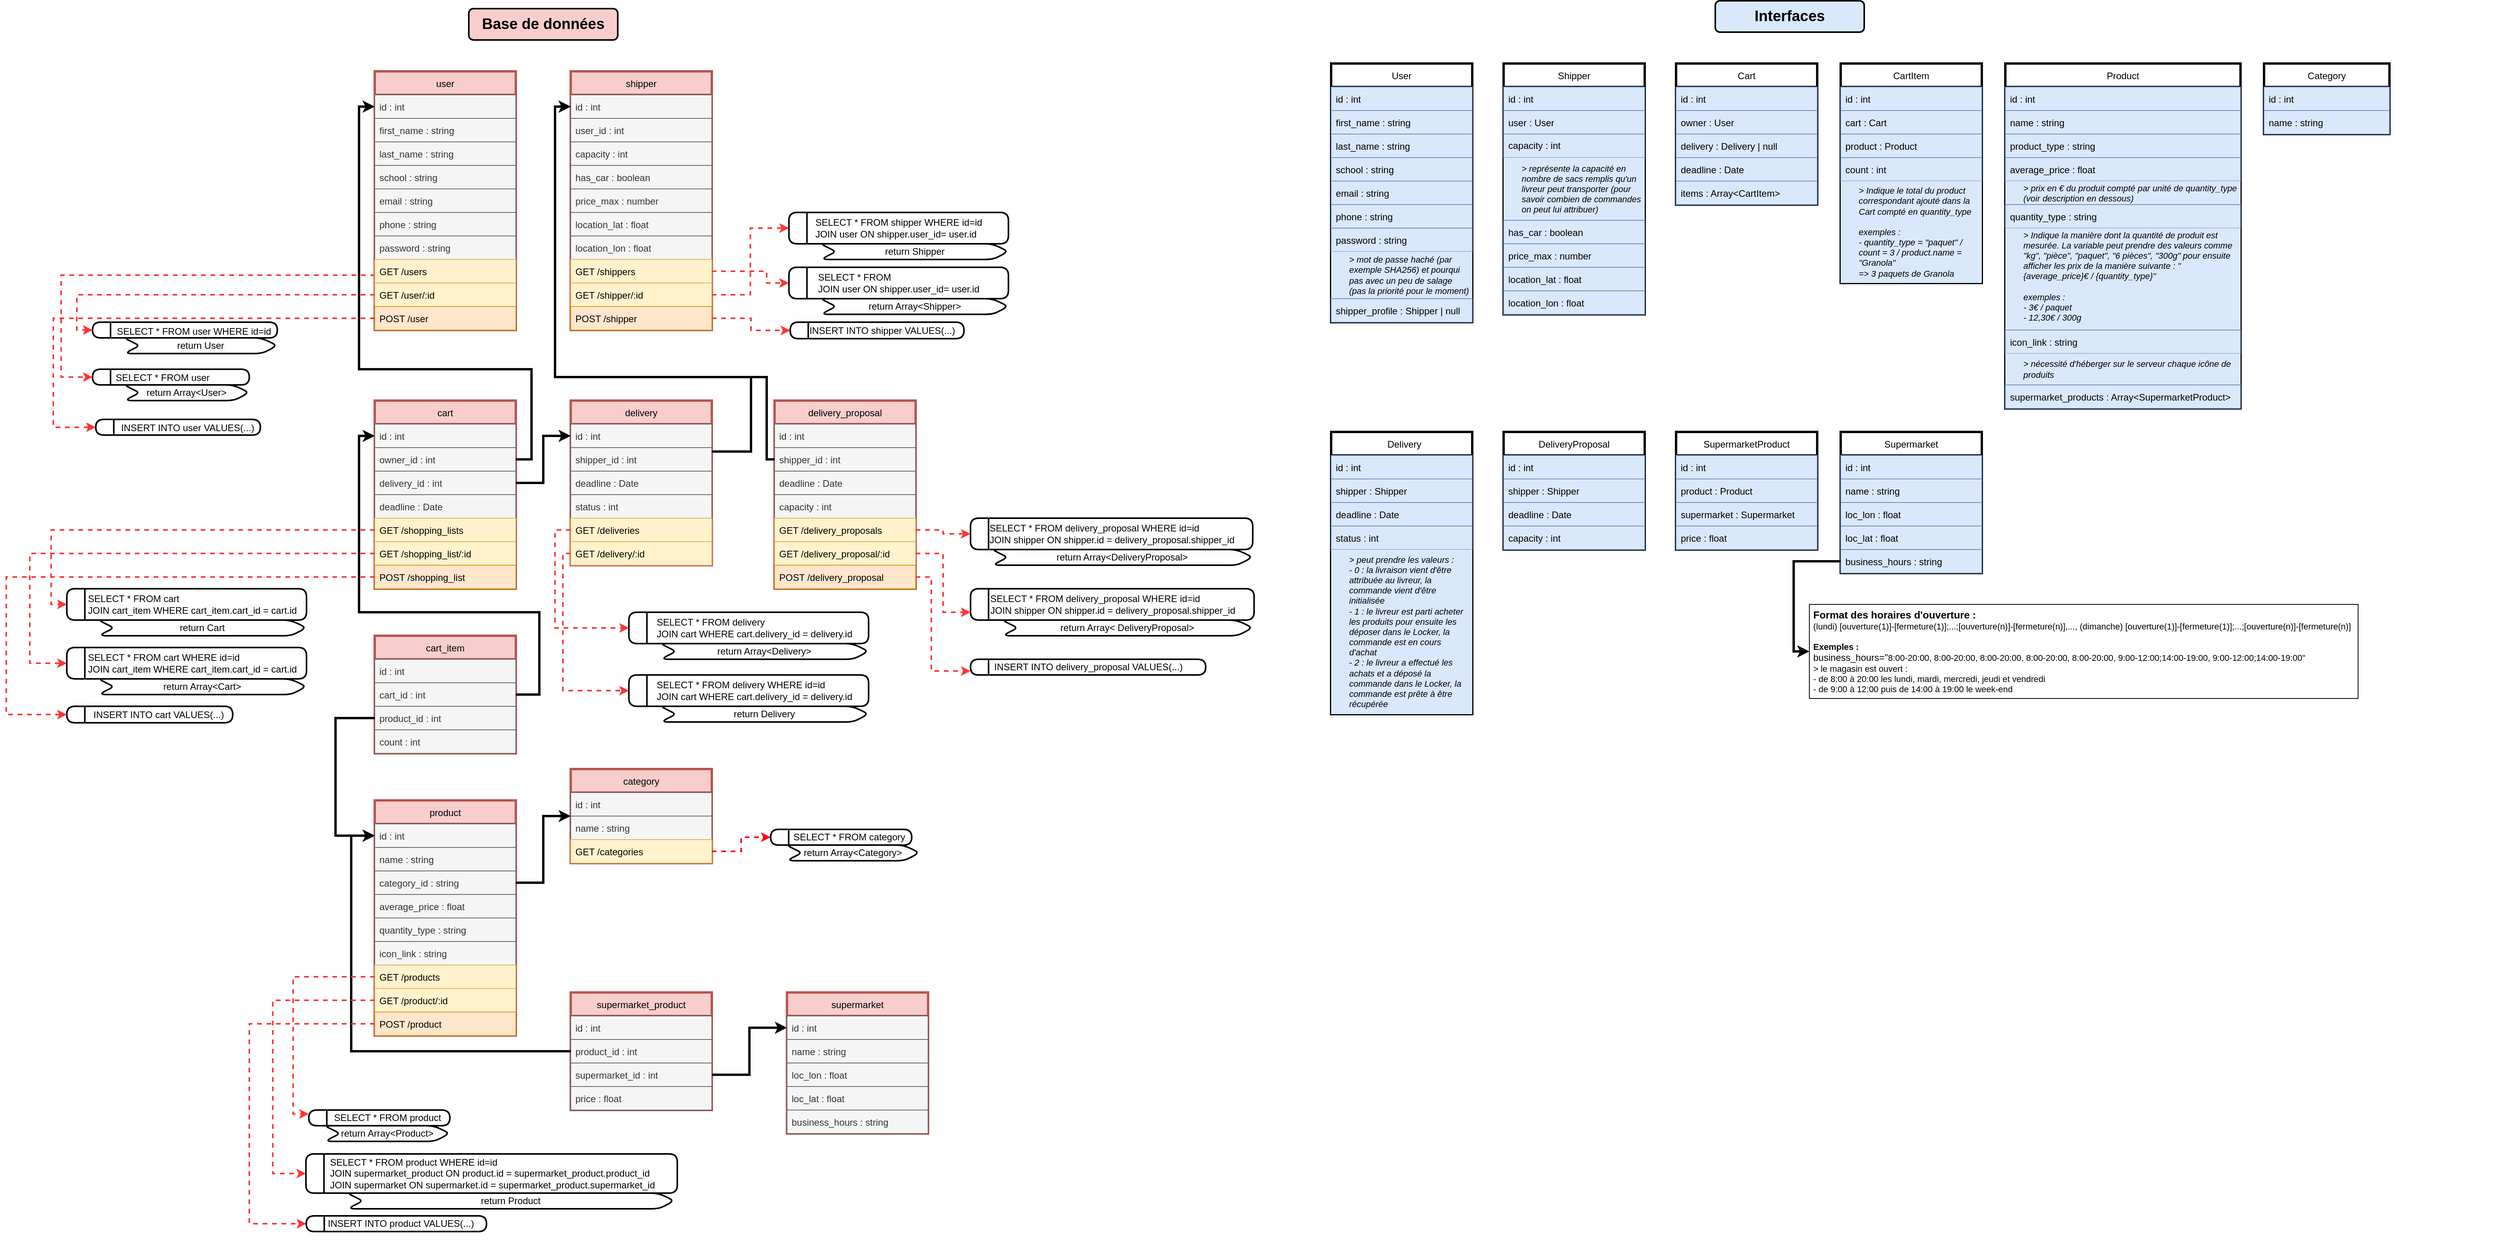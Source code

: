 <mxfile version="20.7.4" type="device"><diagram id="7bnHdsGbHI2Klc7CClRA" name="Page-1"><mxGraphModel dx="2291" dy="1535" grid="1" gridSize="10" guides="1" tooltips="1" connect="1" arrows="1" fold="1" page="1" pageScale="1" pageWidth="1169" pageHeight="827" math="0" shadow="0"><root><mxCell id="0"/><mxCell id="1" parent="0"/><mxCell id="wACTo5QeTcaAtFg1XmSd-277" style="edgeStyle=orthogonalEdgeStyle;rounded=0;orthogonalLoop=1;jettySize=auto;html=1;exitX=0;exitY=0.75;exitDx=0;exitDy=0;entryX=0;entryY=0.5;entryDx=0;entryDy=0;dashed=1;strokeColor=#FF3333;strokeWidth=2;fontSize=12;" parent="1" source="WNu78N1KQvL-Pun8rkxc-2" target="wACTo5QeTcaAtFg1XmSd-267" edge="1"><mxGeometry relative="1" as="geometry"><Array as="points"><mxPoint x="-270" y="120"/><mxPoint x="-670" y="120"/><mxPoint x="-670" y="250"/></Array></mxGeometry></mxCell><mxCell id="WNu78N1KQvL-Pun8rkxc-2" value="user" style="swimlane;fontStyle=0;childLayout=stackLayout;horizontal=1;startSize=30;horizontalStack=0;resizeParent=1;resizeParentMax=0;resizeLast=0;collapsible=1;marginBottom=0;strokeWidth=3;fillColor=#f8cecc;strokeColor=#b85450;" parent="1" vertex="1"><mxGeometry x="-270" y="-140" width="180" height="330" as="geometry"><mxRectangle x="120" y="60" width="60" height="30" as="alternateBounds"/></mxGeometry></mxCell><mxCell id="WNu78N1KQvL-Pun8rkxc-3" value="id : int" style="text;strokeColor=#666666;fillColor=#f5f5f5;align=left;verticalAlign=middle;spacingLeft=4;spacingRight=4;overflow=hidden;points=[[0,0.5],[1,0.5]];portConstraint=eastwest;rotatable=0;strokeWidth=1;fontColor=#333333;" parent="WNu78N1KQvL-Pun8rkxc-2" vertex="1"><mxGeometry y="30" width="180" height="30" as="geometry"/></mxCell><mxCell id="WNu78N1KQvL-Pun8rkxc-4" value="first_name : string" style="text;strokeColor=#666666;fillColor=#f5f5f5;align=left;verticalAlign=middle;spacingLeft=4;spacingRight=4;overflow=hidden;points=[[0,0.5],[1,0.5]];portConstraint=eastwest;rotatable=0;fontColor=#333333;" parent="WNu78N1KQvL-Pun8rkxc-2" vertex="1"><mxGeometry y="60" width="180" height="30" as="geometry"/></mxCell><mxCell id="WNu78N1KQvL-Pun8rkxc-5" value="last_name : string" style="text;strokeColor=#666666;fillColor=#f5f5f5;align=left;verticalAlign=middle;spacingLeft=4;spacingRight=4;overflow=hidden;points=[[0,0.5],[1,0.5]];portConstraint=eastwest;rotatable=0;fontColor=#333333;" parent="WNu78N1KQvL-Pun8rkxc-2" vertex="1"><mxGeometry y="90" width="180" height="30" as="geometry"/></mxCell><mxCell id="WNu78N1KQvL-Pun8rkxc-7" value="school : string" style="text;strokeColor=#666666;fillColor=#f5f5f5;align=left;verticalAlign=middle;spacingLeft=4;spacingRight=4;overflow=hidden;points=[[0,0.5],[1,0.5]];portConstraint=eastwest;rotatable=0;fontColor=#333333;" parent="WNu78N1KQvL-Pun8rkxc-2" vertex="1"><mxGeometry y="120" width="180" height="30" as="geometry"/></mxCell><mxCell id="WNu78N1KQvL-Pun8rkxc-8" value="email : string" style="text;strokeColor=#666666;fillColor=#f5f5f5;align=left;verticalAlign=middle;spacingLeft=4;spacingRight=4;overflow=hidden;points=[[0,0.5],[1,0.5]];portConstraint=eastwest;rotatable=0;fontColor=#333333;" parent="WNu78N1KQvL-Pun8rkxc-2" vertex="1"><mxGeometry y="150" width="180" height="30" as="geometry"/></mxCell><mxCell id="WNu78N1KQvL-Pun8rkxc-9" value="phone : string" style="text;strokeColor=#666666;fillColor=#f5f5f5;align=left;verticalAlign=middle;spacingLeft=4;spacingRight=4;overflow=hidden;points=[[0,0.5],[1,0.5]];portConstraint=eastwest;rotatable=0;fontColor=#333333;" parent="WNu78N1KQvL-Pun8rkxc-2" vertex="1"><mxGeometry y="180" width="180" height="30" as="geometry"/></mxCell><mxCell id="_hyyqlwsdFz9UTo1XCvp-20" value="password : string" style="text;strokeColor=#666666;fillColor=#f5f5f5;align=left;verticalAlign=middle;spacingLeft=4;spacingRight=4;overflow=hidden;points=[[0,0.5],[1,0.5]];portConstraint=eastwest;rotatable=0;fontColor=#333333;" parent="WNu78N1KQvL-Pun8rkxc-2" vertex="1"><mxGeometry y="210" width="180" height="30" as="geometry"/></mxCell><mxCell id="wACTo5QeTcaAtFg1XmSd-89" value="GET /users" style="text;strokeColor=#d6b656;fillColor=#fff2cc;align=left;verticalAlign=middle;spacingLeft=4;spacingRight=4;overflow=hidden;points=[[0,0.5],[1,0.5]];portConstraint=eastwest;rotatable=0;labelBackgroundColor=none;" parent="WNu78N1KQvL-Pun8rkxc-2" vertex="1"><mxGeometry y="240" width="180" height="30" as="geometry"/></mxCell><mxCell id="wACTo5QeTcaAtFg1XmSd-98" value="GET /user/:id" style="text;strokeColor=#d6b656;fillColor=#fff2cc;align=left;verticalAlign=middle;spacingLeft=4;spacingRight=4;overflow=hidden;points=[[0,0.5],[1,0.5]];portConstraint=eastwest;rotatable=0;labelBackgroundColor=none;" parent="WNu78N1KQvL-Pun8rkxc-2" vertex="1"><mxGeometry y="270" width="180" height="30" as="geometry"/></mxCell><mxCell id="wACTo5QeTcaAtFg1XmSd-88" value="POST /user" style="text;strokeColor=#d79b00;fillColor=#ffe6cc;align=left;verticalAlign=middle;spacingLeft=4;spacingRight=4;overflow=hidden;points=[[0,0.5],[1,0.5]];portConstraint=eastwest;rotatable=0;labelBackgroundColor=none;" parent="WNu78N1KQvL-Pun8rkxc-2" vertex="1"><mxGeometry y="300" width="180" height="30" as="geometry"/></mxCell><mxCell id="WNu78N1KQvL-Pun8rkxc-13" value="shipper" style="swimlane;fontStyle=0;childLayout=stackLayout;horizontal=1;startSize=30;horizontalStack=0;resizeParent=1;resizeParentMax=0;resizeLast=0;collapsible=1;marginBottom=0;strokeWidth=3;fillColor=#f8cecc;strokeColor=#b85450;" parent="1" vertex="1"><mxGeometry x="-20" y="-140" width="180" height="330" as="geometry"><mxRectangle x="120" y="60" width="60" height="30" as="alternateBounds"/></mxGeometry></mxCell><mxCell id="WNu78N1KQvL-Pun8rkxc-14" value="id : int" style="text;strokeColor=#666666;fillColor=#f5f5f5;align=left;verticalAlign=middle;spacingLeft=4;spacingRight=4;overflow=hidden;points=[[0,0.5],[1,0.5]];portConstraint=eastwest;rotatable=0;strokeWidth=1;fontColor=#333333;" parent="WNu78N1KQvL-Pun8rkxc-13" vertex="1"><mxGeometry y="30" width="180" height="30" as="geometry"/></mxCell><mxCell id="WNu78N1KQvL-Pun8rkxc-15" value="user_id : int" style="text;strokeColor=#666666;fillColor=#f5f5f5;align=left;verticalAlign=middle;spacingLeft=4;spacingRight=4;overflow=hidden;points=[[0,0.5],[1,0.5]];portConstraint=eastwest;rotatable=0;fontColor=#333333;" parent="WNu78N1KQvL-Pun8rkxc-13" vertex="1"><mxGeometry y="60" width="180" height="30" as="geometry"/></mxCell><mxCell id="WNu78N1KQvL-Pun8rkxc-16" value="capacity : int" style="text;strokeColor=#666666;fillColor=#f5f5f5;align=left;verticalAlign=middle;spacingLeft=4;spacingRight=4;overflow=hidden;points=[[0,0.5],[1,0.5]];portConstraint=eastwest;rotatable=0;fontColor=#333333;" parent="WNu78N1KQvL-Pun8rkxc-13" vertex="1"><mxGeometry y="90" width="180" height="30" as="geometry"/></mxCell><mxCell id="WNu78N1KQvL-Pun8rkxc-17" value="has_car : boolean" style="text;strokeColor=#666666;fillColor=#f5f5f5;align=left;verticalAlign=middle;spacingLeft=4;spacingRight=4;overflow=hidden;points=[[0,0.5],[1,0.5]];portConstraint=eastwest;rotatable=0;fontColor=#333333;" parent="WNu78N1KQvL-Pun8rkxc-13" vertex="1"><mxGeometry y="120" width="180" height="30" as="geometry"/></mxCell><mxCell id="WNu78N1KQvL-Pun8rkxc-19" value="price_max : number" style="text;strokeColor=#666666;fillColor=#f5f5f5;align=left;verticalAlign=middle;spacingLeft=4;spacingRight=4;overflow=hidden;points=[[0,0.5],[1,0.5]];portConstraint=eastwest;rotatable=0;fontColor=#333333;" parent="WNu78N1KQvL-Pun8rkxc-13" vertex="1"><mxGeometry y="150" width="180" height="30" as="geometry"/></mxCell><mxCell id="wACTo5QeTcaAtFg1XmSd-91" value="location_lat : float" style="text;strokeColor=#666666;fillColor=#f5f5f5;align=left;verticalAlign=middle;spacingLeft=4;spacingRight=4;overflow=hidden;points=[[0,0.5],[1,0.5]];portConstraint=eastwest;rotatable=0;fontColor=#333333;" parent="WNu78N1KQvL-Pun8rkxc-13" vertex="1"><mxGeometry y="180" width="180" height="30" as="geometry"/></mxCell><mxCell id="wACTo5QeTcaAtFg1XmSd-90" value="location_lon : float" style="text;align=left;verticalAlign=middle;spacingLeft=4;spacingRight=4;overflow=hidden;points=[[0,0.5],[1,0.5]];portConstraint=eastwest;rotatable=0;fillColor=#f5f5f5;fontColor=#333333;strokeColor=#666666;" parent="WNu78N1KQvL-Pun8rkxc-13" vertex="1"><mxGeometry y="210" width="180" height="30" as="geometry"/></mxCell><mxCell id="wACTo5QeTcaAtFg1XmSd-93" value="GET /shippers" style="text;strokeColor=#d6b656;fillColor=#fff2cc;align=left;verticalAlign=middle;spacingLeft=4;spacingRight=4;overflow=hidden;points=[[0,0.5],[1,0.5]];portConstraint=eastwest;rotatable=0;" parent="WNu78N1KQvL-Pun8rkxc-13" vertex="1"><mxGeometry y="240" width="180" height="30" as="geometry"/></mxCell><mxCell id="wACTo5QeTcaAtFg1XmSd-99" value="GET /shipper/:id" style="text;strokeColor=#d6b656;fillColor=#fff2cc;align=left;verticalAlign=middle;spacingLeft=4;spacingRight=4;overflow=hidden;points=[[0,0.5],[1,0.5]];portConstraint=eastwest;rotatable=0;" parent="WNu78N1KQvL-Pun8rkxc-13" vertex="1"><mxGeometry y="270" width="180" height="30" as="geometry"/></mxCell><mxCell id="wACTo5QeTcaAtFg1XmSd-92" value="POST /shipper" style="text;strokeColor=#d79b00;fillColor=#ffe6cc;align=left;verticalAlign=middle;spacingLeft=4;spacingRight=4;overflow=hidden;points=[[0,0.5],[1,0.5]];portConstraint=eastwest;rotatable=0;" parent="WNu78N1KQvL-Pun8rkxc-13" vertex="1"><mxGeometry y="300" width="180" height="30" as="geometry"/></mxCell><mxCell id="WNu78N1KQvL-Pun8rkxc-23" value="delivery" style="swimlane;fontStyle=0;childLayout=stackLayout;horizontal=1;startSize=30;horizontalStack=0;resizeParent=1;resizeParentMax=0;resizeLast=0;collapsible=1;marginBottom=0;strokeWidth=3;fillColor=#f8cecc;strokeColor=#b85450;" parent="1" vertex="1"><mxGeometry x="-20" y="280" width="180" height="210" as="geometry"><mxRectangle x="120" y="60" width="60" height="30" as="alternateBounds"/></mxGeometry></mxCell><mxCell id="WNu78N1KQvL-Pun8rkxc-24" value="id : int" style="text;strokeColor=#666666;fillColor=#f5f5f5;align=left;verticalAlign=middle;spacingLeft=4;spacingRight=4;overflow=hidden;points=[[0,0.5],[1,0.5]];portConstraint=eastwest;rotatable=0;strokeWidth=1;fontColor=#333333;" parent="WNu78N1KQvL-Pun8rkxc-23" vertex="1"><mxGeometry y="30" width="180" height="30" as="geometry"/></mxCell><mxCell id="WNu78N1KQvL-Pun8rkxc-25" value="shipper_id : int" style="text;strokeColor=#666666;fillColor=#f5f5f5;align=left;verticalAlign=middle;spacingLeft=4;spacingRight=4;overflow=hidden;points=[[0,0.5],[1,0.5]];portConstraint=eastwest;rotatable=0;fontColor=#333333;" parent="WNu78N1KQvL-Pun8rkxc-23" vertex="1"><mxGeometry y="60" width="180" height="30" as="geometry"/></mxCell><mxCell id="WNu78N1KQvL-Pun8rkxc-26" value="deadline : Date" style="text;strokeColor=#666666;fillColor=#f5f5f5;align=left;verticalAlign=middle;spacingLeft=4;spacingRight=4;overflow=hidden;points=[[0,0.5],[1,0.5]];portConstraint=eastwest;rotatable=0;fontColor=#333333;" parent="WNu78N1KQvL-Pun8rkxc-23" vertex="1"><mxGeometry y="90" width="180" height="30" as="geometry"/></mxCell><mxCell id="WNu78N1KQvL-Pun8rkxc-28" value="status : int" style="text;strokeColor=#666666;fillColor=#f5f5f5;align=left;verticalAlign=middle;spacingLeft=4;spacingRight=4;overflow=hidden;points=[[0,0.5],[1,0.5]];portConstraint=eastwest;rotatable=0;fontColor=#333333;" parent="WNu78N1KQvL-Pun8rkxc-23" vertex="1"><mxGeometry y="120" width="180" height="30" as="geometry"/></mxCell><mxCell id="wACTo5QeTcaAtFg1XmSd-107" value="GET /deliveries" style="text;strokeColor=#d6b656;fillColor=#fff2cc;align=left;verticalAlign=middle;spacingLeft=4;spacingRight=4;overflow=hidden;points=[[0,0.5],[1,0.5]];portConstraint=eastwest;rotatable=0;" parent="WNu78N1KQvL-Pun8rkxc-23" vertex="1"><mxGeometry y="150" width="180" height="30" as="geometry"/></mxCell><mxCell id="wACTo5QeTcaAtFg1XmSd-106" value="GET /delivery/:id" style="text;strokeColor=#d6b656;fillColor=#fff2cc;align=left;verticalAlign=middle;spacingLeft=4;spacingRight=4;overflow=hidden;points=[[0,0.5],[1,0.5]];portConstraint=eastwest;rotatable=0;" parent="WNu78N1KQvL-Pun8rkxc-23" vertex="1"><mxGeometry y="180" width="180" height="30" as="geometry"/></mxCell><mxCell id="wACTo5QeTcaAtFg1XmSd-1" value="cart" style="swimlane;fontStyle=0;childLayout=stackLayout;horizontal=1;startSize=30;horizontalStack=0;resizeParent=1;resizeParentMax=0;resizeLast=0;collapsible=1;marginBottom=0;strokeWidth=3;fillColor=#f8cecc;strokeColor=#b85450;" parent="1" vertex="1"><mxGeometry x="-270" y="280" width="180" height="240" as="geometry"><mxRectangle x="120" y="60" width="60" height="30" as="alternateBounds"/></mxGeometry></mxCell><mxCell id="wACTo5QeTcaAtFg1XmSd-2" value="id : int" style="text;strokeColor=#666666;fillColor=#f5f5f5;align=left;verticalAlign=middle;spacingLeft=4;spacingRight=4;overflow=hidden;points=[[0,0.5],[1,0.5]];portConstraint=eastwest;rotatable=0;strokeWidth=1;fontColor=#333333;" parent="wACTo5QeTcaAtFg1XmSd-1" vertex="1"><mxGeometry y="30" width="180" height="30" as="geometry"/></mxCell><mxCell id="wACTo5QeTcaAtFg1XmSd-3" value="owner_id : int" style="text;strokeColor=#666666;fillColor=#f5f5f5;align=left;verticalAlign=middle;spacingLeft=4;spacingRight=4;overflow=hidden;points=[[0,0.5],[1,0.5]];portConstraint=eastwest;rotatable=0;fontColor=#333333;" parent="wACTo5QeTcaAtFg1XmSd-1" vertex="1"><mxGeometry y="60" width="180" height="30" as="geometry"/></mxCell><mxCell id="wACTo5QeTcaAtFg1XmSd-4" value="delivery_id : int" style="text;strokeColor=#666666;fillColor=#f5f5f5;align=left;verticalAlign=middle;spacingLeft=4;spacingRight=4;overflow=hidden;points=[[0,0.5],[1,0.5]];portConstraint=eastwest;rotatable=0;fontColor=#333333;" parent="wACTo5QeTcaAtFg1XmSd-1" vertex="1"><mxGeometry y="90" width="180" height="30" as="geometry"/></mxCell><mxCell id="wACTo5QeTcaAtFg1XmSd-5" value="deadline : Date" style="text;strokeColor=#666666;fillColor=#f5f5f5;align=left;verticalAlign=middle;spacingLeft=4;spacingRight=4;overflow=hidden;points=[[0,0.5],[1,0.5]];portConstraint=eastwest;rotatable=0;fontColor=#333333;" parent="wACTo5QeTcaAtFg1XmSd-1" vertex="1"><mxGeometry y="120" width="180" height="30" as="geometry"/></mxCell><mxCell id="wACTo5QeTcaAtFg1XmSd-95" value="GET /shopping_lists" style="text;strokeColor=#d6b656;fillColor=#fff2cc;align=left;verticalAlign=middle;spacingLeft=4;spacingRight=4;overflow=hidden;points=[[0,0.5],[1,0.5]];portConstraint=eastwest;rotatable=0;" parent="wACTo5QeTcaAtFg1XmSd-1" vertex="1"><mxGeometry y="150" width="180" height="30" as="geometry"/></mxCell><mxCell id="wACTo5QeTcaAtFg1XmSd-94" value="GET /shopping_list/:id" style="text;strokeColor=#d6b656;fillColor=#fff2cc;align=left;verticalAlign=middle;spacingLeft=4;spacingRight=4;overflow=hidden;points=[[0,0.5],[1,0.5]];portConstraint=eastwest;rotatable=0;" parent="wACTo5QeTcaAtFg1XmSd-1" vertex="1"><mxGeometry y="180" width="180" height="30" as="geometry"/></mxCell><mxCell id="wACTo5QeTcaAtFg1XmSd-100" value="POST /shopping_list" style="text;strokeColor=#d79b00;fillColor=#ffe6cc;align=left;verticalAlign=middle;spacingLeft=4;spacingRight=4;overflow=hidden;points=[[0,0.5],[1,0.5]];portConstraint=eastwest;rotatable=0;" parent="wACTo5QeTcaAtFg1XmSd-1" vertex="1"><mxGeometry y="210" width="180" height="30" as="geometry"/></mxCell><mxCell id="wACTo5QeTcaAtFg1XmSd-26" value="delivery_proposal" style="swimlane;fontStyle=0;childLayout=stackLayout;horizontal=1;startSize=30;horizontalStack=0;resizeParent=1;resizeParentMax=0;resizeLast=0;collapsible=1;marginBottom=0;strokeWidth=3;fillColor=#f8cecc;strokeColor=#b85450;" parent="1" vertex="1"><mxGeometry x="240" y="280" width="180" height="240" as="geometry"><mxRectangle x="120" y="60" width="60" height="30" as="alternateBounds"/></mxGeometry></mxCell><mxCell id="wACTo5QeTcaAtFg1XmSd-27" value="id : int" style="text;strokeColor=#666666;fillColor=#f5f5f5;align=left;verticalAlign=middle;spacingLeft=4;spacingRight=4;overflow=hidden;points=[[0,0.5],[1,0.5]];portConstraint=eastwest;rotatable=0;strokeWidth=1;fontColor=#333333;" parent="wACTo5QeTcaAtFg1XmSd-26" vertex="1"><mxGeometry y="30" width="180" height="30" as="geometry"/></mxCell><mxCell id="wACTo5QeTcaAtFg1XmSd-28" value="shipper_id : int" style="text;strokeColor=#666666;fillColor=#f5f5f5;align=left;verticalAlign=middle;spacingLeft=4;spacingRight=4;overflow=hidden;points=[[0,0.5],[1,0.5]];portConstraint=eastwest;rotatable=0;fontColor=#333333;" parent="wACTo5QeTcaAtFg1XmSd-26" vertex="1"><mxGeometry y="60" width="180" height="30" as="geometry"/></mxCell><mxCell id="wACTo5QeTcaAtFg1XmSd-29" value="deadline : Date" style="text;strokeColor=#666666;fillColor=#f5f5f5;align=left;verticalAlign=middle;spacingLeft=4;spacingRight=4;overflow=hidden;points=[[0,0.5],[1,0.5]];portConstraint=eastwest;rotatable=0;fontColor=#333333;" parent="wACTo5QeTcaAtFg1XmSd-26" vertex="1"><mxGeometry y="90" width="180" height="30" as="geometry"/></mxCell><mxCell id="wACTo5QeTcaAtFg1XmSd-30" value="capacity : int" style="text;strokeColor=#666666;fillColor=#f5f5f5;align=left;verticalAlign=middle;spacingLeft=4;spacingRight=4;overflow=hidden;points=[[0,0.5],[1,0.5]];portConstraint=eastwest;rotatable=0;fontColor=#333333;" parent="wACTo5QeTcaAtFg1XmSd-26" vertex="1"><mxGeometry y="120" width="180" height="30" as="geometry"/></mxCell><mxCell id="wACTo5QeTcaAtFg1XmSd-111" value="GET /delivery_proposals" style="text;strokeColor=#d6b656;fillColor=#fff2cc;align=left;verticalAlign=middle;spacingLeft=4;spacingRight=4;overflow=hidden;points=[[0,0.5],[1,0.5]];portConstraint=eastwest;rotatable=0;" parent="wACTo5QeTcaAtFg1XmSd-26" vertex="1"><mxGeometry y="150" width="180" height="30" as="geometry"/></mxCell><mxCell id="wACTo5QeTcaAtFg1XmSd-110" value="GET /delivery_proposal/:id" style="text;strokeColor=#d6b656;fillColor=#fff2cc;align=left;verticalAlign=middle;spacingLeft=4;spacingRight=4;overflow=hidden;points=[[0,0.5],[1,0.5]];portConstraint=eastwest;rotatable=0;" parent="wACTo5QeTcaAtFg1XmSd-26" vertex="1"><mxGeometry y="180" width="180" height="30" as="geometry"/></mxCell><mxCell id="wACTo5QeTcaAtFg1XmSd-112" value="POST /delivery_proposal" style="text;strokeColor=#d79b00;fillColor=#ffe6cc;align=left;verticalAlign=middle;spacingLeft=4;spacingRight=4;overflow=hidden;points=[[0,0.5],[1,0.5]];portConstraint=eastwest;rotatable=0;" parent="wACTo5QeTcaAtFg1XmSd-26" vertex="1"><mxGeometry y="210" width="180" height="30" as="geometry"/></mxCell><mxCell id="wACTo5QeTcaAtFg1XmSd-11" value="cart_item" style="swimlane;fontStyle=0;childLayout=stackLayout;horizontal=1;startSize=30;horizontalStack=0;resizeParent=1;resizeParentMax=0;resizeLast=0;collapsible=1;marginBottom=0;strokeWidth=3;fillColor=#f8cecc;strokeColor=#b85450;" parent="1" vertex="1"><mxGeometry x="-270" y="580" width="180" height="150" as="geometry"><mxRectangle x="120" y="60" width="60" height="30" as="alternateBounds"/></mxGeometry></mxCell><mxCell id="wACTo5QeTcaAtFg1XmSd-12" value="id : int" style="text;strokeColor=#666666;fillColor=#f5f5f5;align=left;verticalAlign=middle;spacingLeft=4;spacingRight=4;overflow=hidden;points=[[0,0.5],[1,0.5]];portConstraint=eastwest;rotatable=0;strokeWidth=1;fontColor=#333333;" parent="wACTo5QeTcaAtFg1XmSd-11" vertex="1"><mxGeometry y="30" width="180" height="30" as="geometry"/></mxCell><mxCell id="wACTo5QeTcaAtFg1XmSd-13" value="cart_id : int" style="text;strokeColor=#666666;fillColor=#f5f5f5;align=left;verticalAlign=middle;spacingLeft=4;spacingRight=4;overflow=hidden;points=[[0,0.5],[1,0.5]];portConstraint=eastwest;rotatable=0;fontColor=#333333;" parent="wACTo5QeTcaAtFg1XmSd-11" vertex="1"><mxGeometry y="60" width="180" height="30" as="geometry"/></mxCell><mxCell id="wACTo5QeTcaAtFg1XmSd-14" value="product_id : int" style="text;strokeColor=#666666;fillColor=#f5f5f5;align=left;verticalAlign=middle;spacingLeft=4;spacingRight=4;overflow=hidden;points=[[0,0.5],[1,0.5]];portConstraint=eastwest;rotatable=0;fontColor=#333333;" parent="wACTo5QeTcaAtFg1XmSd-11" vertex="1"><mxGeometry y="90" width="180" height="30" as="geometry"/></mxCell><mxCell id="wACTo5QeTcaAtFg1XmSd-15" value="count : int" style="text;strokeColor=#666666;fillColor=#f5f5f5;align=left;verticalAlign=middle;spacingLeft=4;spacingRight=4;overflow=hidden;points=[[0,0.5],[1,0.5]];portConstraint=eastwest;rotatable=0;fontColor=#333333;" parent="wACTo5QeTcaAtFg1XmSd-11" vertex="1"><mxGeometry y="120" width="180" height="30" as="geometry"/></mxCell><mxCell id="wACTo5QeTcaAtFg1XmSd-37" value="product" style="swimlane;fontStyle=0;childLayout=stackLayout;horizontal=1;startSize=30;horizontalStack=0;resizeParent=1;resizeParentMax=0;resizeLast=0;collapsible=1;marginBottom=0;strokeWidth=3;fillColor=#f8cecc;strokeColor=#b85450;" parent="1" vertex="1"><mxGeometry x="-270" y="790" width="180" height="300" as="geometry"><mxRectangle x="120" y="60" width="60" height="30" as="alternateBounds"/></mxGeometry></mxCell><mxCell id="wACTo5QeTcaAtFg1XmSd-38" value="id : int" style="text;strokeColor=#666666;fillColor=#f5f5f5;align=left;verticalAlign=middle;spacingLeft=4;spacingRight=4;overflow=hidden;points=[[0,0.5],[1,0.5]];portConstraint=eastwest;rotatable=0;strokeWidth=1;fontColor=#333333;" parent="wACTo5QeTcaAtFg1XmSd-37" vertex="1"><mxGeometry y="30" width="180" height="30" as="geometry"/></mxCell><mxCell id="bkQhRaa8dHf6F2JY2Vij-1" value="name : string" style="text;strokeColor=#666666;fillColor=#f5f5f5;align=left;verticalAlign=middle;spacingLeft=4;spacingRight=4;overflow=hidden;points=[[0,0.5],[1,0.5]];portConstraint=eastwest;rotatable=0;strokeWidth=1;fontColor=#333333;" parent="wACTo5QeTcaAtFg1XmSd-37" vertex="1"><mxGeometry y="60" width="180" height="30" as="geometry"/></mxCell><mxCell id="wACTo5QeTcaAtFg1XmSd-39" value="category_id : string" style="text;strokeColor=#666666;fillColor=#f5f5f5;align=left;verticalAlign=middle;spacingLeft=4;spacingRight=4;overflow=hidden;points=[[0,0.5],[1,0.5]];portConstraint=eastwest;rotatable=0;fontColor=#333333;" parent="wACTo5QeTcaAtFg1XmSd-37" vertex="1"><mxGeometry y="90" width="180" height="30" as="geometry"/></mxCell><mxCell id="wACTo5QeTcaAtFg1XmSd-40" value="average_price : float" style="text;strokeColor=#666666;fillColor=#f5f5f5;align=left;verticalAlign=middle;spacingLeft=4;spacingRight=4;overflow=hidden;points=[[0,0.5],[1,0.5]];portConstraint=eastwest;rotatable=0;fontColor=#333333;" parent="wACTo5QeTcaAtFg1XmSd-37" vertex="1"><mxGeometry y="120" width="180" height="30" as="geometry"/></mxCell><mxCell id="ndPkQ54Eo1N9TQ2eOOx_-1" value="quantity_type : string" style="text;strokeColor=#666666;fillColor=#f5f5f5;align=left;verticalAlign=middle;spacingLeft=4;spacingRight=4;overflow=hidden;points=[[0,0.5],[1,0.5]];portConstraint=eastwest;rotatable=0;fontColor=#333333;" parent="wACTo5QeTcaAtFg1XmSd-37" vertex="1"><mxGeometry y="150" width="180" height="30" as="geometry"/></mxCell><mxCell id="ndPkQ54Eo1N9TQ2eOOx_-8" value="icon_link : string" style="text;strokeColor=#666666;fillColor=#f5f5f5;align=left;verticalAlign=middle;spacingLeft=4;spacingRight=4;overflow=hidden;points=[[0,0.5],[1,0.5]];portConstraint=eastwest;rotatable=0;fontColor=#333333;" parent="wACTo5QeTcaAtFg1XmSd-37" vertex="1"><mxGeometry y="180" width="180" height="30" as="geometry"/></mxCell><mxCell id="wACTo5QeTcaAtFg1XmSd-115" value="GET /products" style="text;strokeColor=#d6b656;fillColor=#fff2cc;align=left;verticalAlign=middle;spacingLeft=4;spacingRight=4;overflow=hidden;points=[[0,0.5],[1,0.5]];portConstraint=eastwest;rotatable=0;" parent="wACTo5QeTcaAtFg1XmSd-37" vertex="1"><mxGeometry y="210" width="180" height="30" as="geometry"/></mxCell><mxCell id="wACTo5QeTcaAtFg1XmSd-114" value="GET /product/:id" style="text;strokeColor=#d6b656;fillColor=#fff2cc;align=left;verticalAlign=middle;spacingLeft=4;spacingRight=4;overflow=hidden;points=[[0,0.5],[1,0.5]];portConstraint=eastwest;rotatable=0;" parent="wACTo5QeTcaAtFg1XmSd-37" vertex="1"><mxGeometry y="240" width="180" height="30" as="geometry"/></mxCell><mxCell id="wACTo5QeTcaAtFg1XmSd-113" value="POST /product" style="text;strokeColor=#d79b00;fillColor=#ffe6cc;align=left;verticalAlign=middle;spacingLeft=4;spacingRight=4;overflow=hidden;points=[[0,0.5],[1,0.5]];portConstraint=eastwest;rotatable=0;" parent="wACTo5QeTcaAtFg1XmSd-37" vertex="1"><mxGeometry y="270" width="180" height="30" as="geometry"/></mxCell><mxCell id="wACTo5QeTcaAtFg1XmSd-43" value="supermarket" style="swimlane;fontStyle=0;childLayout=stackLayout;horizontal=1;startSize=30;horizontalStack=0;resizeParent=1;resizeParentMax=0;resizeLast=0;collapsible=1;marginBottom=0;strokeWidth=3;fillColor=#f8cecc;strokeColor=#b85450;" parent="1" vertex="1"><mxGeometry x="255.87" y="1035" width="180" height="180" as="geometry"><mxRectangle x="820" y="600" width="60" height="30" as="alternateBounds"/></mxGeometry></mxCell><mxCell id="wACTo5QeTcaAtFg1XmSd-44" value="id : int" style="text;strokeColor=#666666;fillColor=#f5f5f5;align=left;verticalAlign=middle;spacingLeft=4;spacingRight=4;overflow=hidden;points=[[0,0.5],[1,0.5]];portConstraint=eastwest;rotatable=0;strokeWidth=1;fontColor=#333333;" parent="wACTo5QeTcaAtFg1XmSd-43" vertex="1"><mxGeometry y="30" width="180" height="30" as="geometry"/></mxCell><mxCell id="wACTo5QeTcaAtFg1XmSd-45" value="name : string" style="text;strokeColor=#666666;fillColor=#f5f5f5;align=left;verticalAlign=middle;spacingLeft=4;spacingRight=4;overflow=hidden;points=[[0,0.5],[1,0.5]];portConstraint=eastwest;rotatable=0;fontColor=#333333;" parent="wACTo5QeTcaAtFg1XmSd-43" vertex="1"><mxGeometry y="60" width="180" height="30" as="geometry"/></mxCell><mxCell id="wACTo5QeTcaAtFg1XmSd-220" value="loc_lon : float" style="text;strokeColor=#666666;fillColor=#f5f5f5;align=left;verticalAlign=middle;spacingLeft=4;spacingRight=4;overflow=hidden;points=[[0,0.5],[1,0.5]];portConstraint=eastwest;rotatable=0;fontColor=#333333;" parent="wACTo5QeTcaAtFg1XmSd-43" vertex="1"><mxGeometry y="90" width="180" height="30" as="geometry"/></mxCell><mxCell id="wACTo5QeTcaAtFg1XmSd-108" value="loc_lat : float" style="text;strokeColor=#666666;fillColor=#f5f5f5;align=left;verticalAlign=middle;spacingLeft=4;spacingRight=4;overflow=hidden;points=[[0,0.5],[1,0.5]];portConstraint=eastwest;rotatable=0;fontColor=#333333;" parent="wACTo5QeTcaAtFg1XmSd-43" vertex="1"><mxGeometry y="120" width="180" height="30" as="geometry"/></mxCell><mxCell id="wACTo5QeTcaAtFg1XmSd-46" value="business_hours : string" style="text;strokeColor=#666666;fillColor=#f5f5f5;align=left;verticalAlign=middle;spacingLeft=4;spacingRight=4;overflow=hidden;points=[[0,0.5],[1,0.5]];portConstraint=eastwest;rotatable=0;fontColor=#333333;" parent="wACTo5QeTcaAtFg1XmSd-43" vertex="1"><mxGeometry y="150" width="180" height="30" as="geometry"/></mxCell><mxCell id="wACTo5QeTcaAtFg1XmSd-51" value="supermarket_product" style="swimlane;fontStyle=0;childLayout=stackLayout;horizontal=1;startSize=30;horizontalStack=0;resizeParent=1;resizeParentMax=0;resizeLast=0;collapsible=1;marginBottom=0;strokeWidth=3;fillColor=#f8cecc;strokeColor=#b85450;" parent="1" vertex="1"><mxGeometry x="-20" y="1035" width="180" height="150" as="geometry"><mxRectangle x="820" y="600" width="60" height="30" as="alternateBounds"/></mxGeometry></mxCell><mxCell id="wACTo5QeTcaAtFg1XmSd-52" value="id : int" style="text;strokeColor=#666666;fillColor=#f5f5f5;align=left;verticalAlign=middle;spacingLeft=4;spacingRight=4;overflow=hidden;points=[[0,0.5],[1,0.5]];portConstraint=eastwest;rotatable=0;strokeWidth=1;fontColor=#333333;" parent="wACTo5QeTcaAtFg1XmSd-51" vertex="1"><mxGeometry y="30" width="180" height="30" as="geometry"/></mxCell><mxCell id="wACTo5QeTcaAtFg1XmSd-53" value="product_id : int" style="text;strokeColor=#666666;fillColor=#f5f5f5;align=left;verticalAlign=middle;spacingLeft=4;spacingRight=4;overflow=hidden;points=[[0,0.5],[1,0.5]];portConstraint=eastwest;rotatable=0;fontColor=#333333;" parent="wACTo5QeTcaAtFg1XmSd-51" vertex="1"><mxGeometry y="60" width="180" height="30" as="geometry"/></mxCell><mxCell id="wACTo5QeTcaAtFg1XmSd-54" value="supermarket_id : int" style="text;strokeColor=#666666;fillColor=#f5f5f5;align=left;verticalAlign=middle;spacingLeft=4;spacingRight=4;overflow=hidden;points=[[0,0.5],[1,0.5]];portConstraint=eastwest;rotatable=0;fontColor=#333333;" parent="wACTo5QeTcaAtFg1XmSd-51" vertex="1"><mxGeometry y="90" width="180" height="30" as="geometry"/></mxCell><mxCell id="wACTo5QeTcaAtFg1XmSd-55" value="price : float" style="text;strokeColor=#666666;fillColor=#f5f5f5;align=left;verticalAlign=middle;spacingLeft=4;spacingRight=4;overflow=hidden;points=[[0,0.5],[1,0.5]];portConstraint=eastwest;rotatable=0;fontColor=#333333;" parent="wACTo5QeTcaAtFg1XmSd-51" vertex="1"><mxGeometry y="120" width="180" height="30" as="geometry"/></mxCell><mxCell id="wACTo5QeTcaAtFg1XmSd-70" style="edgeStyle=orthogonalEdgeStyle;rounded=0;orthogonalLoop=1;jettySize=auto;html=1;entryX=0;entryY=0.5;entryDx=0;entryDy=0;strokeWidth=3;" parent="1" source="wACTo5QeTcaAtFg1XmSd-54" target="wACTo5QeTcaAtFg1XmSd-44" edge="1"><mxGeometry relative="1" as="geometry"/></mxCell><mxCell id="wACTo5QeTcaAtFg1XmSd-169" style="edgeStyle=orthogonalEdgeStyle;rounded=0;orthogonalLoop=1;jettySize=auto;html=1;entryX=0;entryY=0.5;entryDx=0;entryDy=0;strokeWidth=3;" parent="1" source="wACTo5QeTcaAtFg1XmSd-14" target="wACTo5QeTcaAtFg1XmSd-38" edge="1"><mxGeometry relative="1" as="geometry"><Array as="points"><mxPoint x="-320" y="685"/><mxPoint x="-320" y="835"/></Array></mxGeometry></mxCell><mxCell id="wACTo5QeTcaAtFg1XmSd-176" style="edgeStyle=orthogonalEdgeStyle;rounded=0;orthogonalLoop=1;jettySize=auto;html=1;entryX=0;entryY=0.5;entryDx=0;entryDy=0;strokeWidth=3;" parent="1" source="wACTo5QeTcaAtFg1XmSd-4" target="WNu78N1KQvL-Pun8rkxc-24" edge="1"><mxGeometry relative="1" as="geometry"/></mxCell><mxCell id="wACTo5QeTcaAtFg1XmSd-179" style="edgeStyle=orthogonalEdgeStyle;rounded=0;orthogonalLoop=1;jettySize=auto;html=1;entryX=0;entryY=0.5;entryDx=0;entryDy=0;strokeWidth=3;" parent="1" source="wACTo5QeTcaAtFg1XmSd-13" target="wACTo5QeTcaAtFg1XmSd-2" edge="1"><mxGeometry relative="1" as="geometry"><Array as="points"><mxPoint x="-60" y="655"/><mxPoint x="-60" y="550"/><mxPoint x="-290" y="550"/><mxPoint x="-290" y="325"/></Array></mxGeometry></mxCell><mxCell id="wACTo5QeTcaAtFg1XmSd-180" style="edgeStyle=orthogonalEdgeStyle;rounded=0;orthogonalLoop=1;jettySize=auto;html=1;entryX=0;entryY=0.5;entryDx=0;entryDy=0;strokeWidth=3;" parent="1" source="wACTo5QeTcaAtFg1XmSd-3" target="WNu78N1KQvL-Pun8rkxc-3" edge="1"><mxGeometry relative="1" as="geometry"><Array as="points"><mxPoint x="-70" y="355"/><mxPoint x="-70" y="240"/><mxPoint x="-290" y="240"/><mxPoint x="-290" y="-95"/></Array></mxGeometry></mxCell><mxCell id="wACTo5QeTcaAtFg1XmSd-181" style="edgeStyle=orthogonalEdgeStyle;rounded=0;orthogonalLoop=1;jettySize=auto;html=1;entryX=0;entryY=0.5;entryDx=0;entryDy=0;strokeWidth=3;" parent="1" source="WNu78N1KQvL-Pun8rkxc-25" target="WNu78N1KQvL-Pun8rkxc-14" edge="1"><mxGeometry relative="1" as="geometry"><Array as="points"><mxPoint x="210" y="345"/><mxPoint x="210" y="250"/><mxPoint x="-40" y="250"/><mxPoint x="-40" y="-95"/></Array></mxGeometry></mxCell><mxCell id="wACTo5QeTcaAtFg1XmSd-183" style="edgeStyle=orthogonalEdgeStyle;rounded=0;orthogonalLoop=1;jettySize=auto;html=1;entryX=0;entryY=0.5;entryDx=0;entryDy=0;strokeWidth=3;" parent="1" source="wACTo5QeTcaAtFg1XmSd-28" target="WNu78N1KQvL-Pun8rkxc-14" edge="1"><mxGeometry relative="1" as="geometry"><Array as="points"><mxPoint x="230" y="355"/><mxPoint x="230" y="250"/><mxPoint x="-40" y="250"/><mxPoint x="-40" y="-95"/></Array></mxGeometry></mxCell><mxCell id="wACTo5QeTcaAtFg1XmSd-184" style="edgeStyle=orthogonalEdgeStyle;rounded=0;orthogonalLoop=1;jettySize=auto;html=1;entryX=0;entryY=0.5;entryDx=0;entryDy=0;strokeWidth=3;" parent="1" source="wACTo5QeTcaAtFg1XmSd-53" target="wACTo5QeTcaAtFg1XmSd-38" edge="1"><mxGeometry relative="1" as="geometry"><Array as="points"><mxPoint x="-300" y="1110"/><mxPoint x="-300" y="835"/></Array><mxPoint x="-270" y="870" as="targetPoint"/></mxGeometry></mxCell><mxCell id="wACTo5QeTcaAtFg1XmSd-222" value="&lt;font style=&quot;font-size: 19px;&quot;&gt;&lt;b&gt;Base de données&lt;/b&gt;&lt;/font&gt;" style="text;html=1;strokeColor=#000000;fillColor=#f8cecc;align=center;verticalAlign=middle;whiteSpace=wrap;rounded=1;labelBackgroundColor=none;strokeWidth=2;" parent="1" vertex="1"><mxGeometry x="-150" y="-220" width="190" height="40" as="geometry"/></mxCell><mxCell id="wACTo5QeTcaAtFg1XmSd-244" value="" style="group" parent="1" vertex="1" connectable="0"><mxGeometry x="490" y="450" width="360" height="40" as="geometry"/></mxCell><mxCell id="wACTo5QeTcaAtFg1XmSd-245" value="" style="swimlane;horizontal=0;whiteSpace=wrap;html=1;rounded=1;labelBackgroundColor=none;strokeColor=#000000;strokeWidth=2;fontSize=19;" parent="wACTo5QeTcaAtFg1XmSd-244" vertex="1"><mxGeometry y="-20" width="360" height="40" as="geometry"/></mxCell><mxCell id="wACTo5QeTcaAtFg1XmSd-246" value="&lt;div style=&quot;text-align: left;&quot;&gt;&lt;span style=&quot;background-color: initial;&quot;&gt;SELECT * FROM delivery_proposal WHERE id=id&lt;/span&gt;&lt;/div&gt;&lt;div style=&quot;text-align: left;&quot;&gt;&lt;span style=&quot;background-color: initial;&quot;&gt;JOIN shipper ON shipper.id = delivery_proposal.shipper_id&lt;/span&gt;&lt;/div&gt;" style="text;html=1;align=center;verticalAlign=middle;resizable=0;points=[];autosize=1;strokeColor=none;fillColor=none;fontSize=12;spacing=0;" parent="wACTo5QeTcaAtFg1XmSd-245" vertex="1"><mxGeometry x="14.998" width="330" height="40" as="geometry"/></mxCell><mxCell id="wACTo5QeTcaAtFg1XmSd-247" value="return Array&amp;lt;DeliveryProposal&amp;gt;" style="shape=step;perimeter=stepPerimeter;whiteSpace=wrap;html=1;fixedSize=1;rounded=1;labelBackgroundColor=none;strokeColor=#000000;strokeWidth=2;fontSize=12;" parent="wACTo5QeTcaAtFg1XmSd-244" vertex="1"><mxGeometry x="27.37" y="20" width="332.63" height="20" as="geometry"/></mxCell><mxCell id="wACTo5QeTcaAtFg1XmSd-248" value="" style="group" parent="1" vertex="1" connectable="0"><mxGeometry x="490.0" y="540" width="381.84" height="40" as="geometry"/></mxCell><mxCell id="wACTo5QeTcaAtFg1XmSd-249" value="" style="swimlane;horizontal=0;whiteSpace=wrap;html=1;rounded=1;labelBackgroundColor=none;strokeColor=#000000;strokeWidth=2;fontSize=19;" parent="wACTo5QeTcaAtFg1XmSd-248" vertex="1"><mxGeometry y="-20" width="361.74" height="40" as="geometry"/></mxCell><mxCell id="wACTo5QeTcaAtFg1XmSd-250" value="&lt;div style=&quot;text-align: left;&quot;&gt;&lt;span style=&quot;background-color: initial;&quot;&gt;SELECT * FROM delivery_proposal WHERE id=id&lt;/span&gt;&lt;/div&gt;&lt;font style=&quot;font-size: 12px;&quot;&gt;&lt;div style=&quot;text-align: left;&quot;&gt;&lt;span style=&quot;background-color: initial;&quot;&gt;JOIN shipper ON shipper.id = delivery_proposal.shipper_id&lt;/span&gt;&lt;/div&gt;&lt;/font&gt;" style="text;html=1;align=center;verticalAlign=middle;resizable=0;points=[];autosize=1;strokeColor=none;fillColor=none;fontSize=12;spacing=0;" parent="wACTo5QeTcaAtFg1XmSd-249" vertex="1"><mxGeometry x="15.873" width="330" height="40" as="geometry"/></mxCell><mxCell id="wACTo5QeTcaAtFg1XmSd-251" value="return Array&amp;lt;&amp;nbsp;DeliveryProposal&amp;gt;" style="shape=step;perimeter=stepPerimeter;whiteSpace=wrap;html=1;fixedSize=1;rounded=1;labelBackgroundColor=none;strokeColor=#000000;strokeWidth=2;fontSize=12;" parent="wACTo5QeTcaAtFg1XmSd-248" vertex="1"><mxGeometry x="40.19" y="20" width="319.81" height="20" as="geometry"/></mxCell><mxCell id="wACTo5QeTcaAtFg1XmSd-253" value="" style="swimlane;horizontal=0;whiteSpace=wrap;html=1;rounded=1;labelBackgroundColor=none;strokeColor=#000000;strokeWidth=2;fontSize=19;" parent="1" vertex="1"><mxGeometry x="490" y="610" width="300" height="20" as="geometry"/></mxCell><mxCell id="wACTo5QeTcaAtFg1XmSd-254" value="&lt;font style=&quot;font-size: 12px;&quot;&gt;INSERT INTO delivery_proposal VALUES(...)&lt;/font&gt;" style="text;html=1;align=center;verticalAlign=middle;resizable=0;points=[];autosize=1;strokeColor=none;fillColor=none;fontSize=12;spacing=0;" parent="wACTo5QeTcaAtFg1XmSd-253" vertex="1"><mxGeometry x="20.004" width="260" height="20" as="geometry"/></mxCell><mxCell id="wACTo5QeTcaAtFg1XmSd-234" value="" style="group;align=left;" parent="1" vertex="1" connectable="0"><mxGeometry x="-350" y="1201" width="500" height="40" as="geometry"/></mxCell><mxCell id="wACTo5QeTcaAtFg1XmSd-235" value="" style="swimlane;horizontal=0;whiteSpace=wrap;html=1;rounded=1;labelBackgroundColor=none;strokeColor=#000000;strokeWidth=2;fontSize=19;" parent="wACTo5QeTcaAtFg1XmSd-234" vertex="1"><mxGeometry x="-7.75" y="40" width="473.69" height="50" as="geometry"/></mxCell><mxCell id="wACTo5QeTcaAtFg1XmSd-236" value="&lt;font style=&quot;font-size: 12px;&quot;&gt;SELECT * FROM product WHERE id=id &lt;br&gt;JOIN supermarket_product ON&amp;nbsp;&lt;/font&gt;product.id = supermarket_product.product_id&lt;br&gt;JOIN supermarket ON supermarket.id = supermarket_product.supermarket_id" style="text;html=1;align=left;verticalAlign=middle;resizable=0;points=[];autosize=1;strokeColor=none;fillColor=none;fontSize=12;spacing=0;" parent="wACTo5QeTcaAtFg1XmSd-235" vertex="1"><mxGeometry x="30.999" width="430" height="50" as="geometry"/></mxCell><mxCell id="wACTo5QeTcaAtFg1XmSd-237" value="return Product" style="shape=step;perimeter=stepPerimeter;whiteSpace=wrap;html=1;fixedSize=1;rounded=1;labelBackgroundColor=none;strokeColor=#000000;strokeWidth=2;fontSize=12;" parent="wACTo5QeTcaAtFg1XmSd-234" vertex="1"><mxGeometry x="44.88" y="90" width="417.37" height="20" as="geometry"/></mxCell><mxCell id="wACTo5QeTcaAtFg1XmSd-255" style="edgeStyle=orthogonalEdgeStyle;rounded=0;orthogonalLoop=1;jettySize=auto;html=1;entryX=0;entryY=0.25;entryDx=0;entryDy=0;strokeWidth=2;fontSize=12;dashed=1;strokeColor=#FF3333;" parent="1" source="wACTo5QeTcaAtFg1XmSd-115" target="wACTo5QeTcaAtFg1XmSd-225" edge="1"><mxGeometry relative="1" as="geometry"/></mxCell><mxCell id="wACTo5QeTcaAtFg1XmSd-256" style="edgeStyle=orthogonalEdgeStyle;rounded=0;orthogonalLoop=1;jettySize=auto;html=1;entryX=0;entryY=0.5;entryDx=0;entryDy=0;strokeWidth=2;fontSize=12;dashed=1;strokeColor=#FF3333;" parent="1" source="wACTo5QeTcaAtFg1XmSd-114" target="wACTo5QeTcaAtFg1XmSd-235" edge="1"><mxGeometry relative="1" as="geometry"><Array as="points"><mxPoint x="-400" y="1045"/><mxPoint x="-400" y="1266"/></Array></mxGeometry></mxCell><mxCell id="wACTo5QeTcaAtFg1XmSd-257" style="edgeStyle=orthogonalEdgeStyle;rounded=0;orthogonalLoop=1;jettySize=auto;html=1;entryX=0;entryY=0.5;entryDx=0;entryDy=0;strokeWidth=2;fontSize=12;dashed=1;strokeColor=#FF3333;" parent="1" source="wACTo5QeTcaAtFg1XmSd-113" target="wACTo5QeTcaAtFg1XmSd-239" edge="1"><mxGeometry relative="1" as="geometry"><Array as="points"><mxPoint x="-430" y="1075"/><mxPoint x="-430" y="1330"/></Array></mxGeometry></mxCell><mxCell id="wACTo5QeTcaAtFg1XmSd-258" style="edgeStyle=orthogonalEdgeStyle;rounded=0;orthogonalLoop=1;jettySize=auto;html=1;entryX=0;entryY=0.5;entryDx=0;entryDy=0;dashed=1;strokeColor=#FF3333;strokeWidth=2;fontSize=12;" parent="1" source="wACTo5QeTcaAtFg1XmSd-111" target="wACTo5QeTcaAtFg1XmSd-245" edge="1"><mxGeometry relative="1" as="geometry"/></mxCell><mxCell id="wACTo5QeTcaAtFg1XmSd-259" style="edgeStyle=orthogonalEdgeStyle;rounded=0;orthogonalLoop=1;jettySize=auto;html=1;entryX=0;entryY=0.75;entryDx=0;entryDy=0;dashed=1;strokeColor=#FF3333;strokeWidth=2;fontSize=12;" parent="1" source="wACTo5QeTcaAtFg1XmSd-110" target="wACTo5QeTcaAtFg1XmSd-249" edge="1"><mxGeometry relative="1" as="geometry"/></mxCell><mxCell id="wACTo5QeTcaAtFg1XmSd-260" style="edgeStyle=orthogonalEdgeStyle;rounded=0;orthogonalLoop=1;jettySize=auto;html=1;entryX=0;entryY=0.75;entryDx=0;entryDy=0;dashed=1;strokeColor=#FF3333;strokeWidth=2;fontSize=12;" parent="1" source="wACTo5QeTcaAtFg1XmSd-112" target="wACTo5QeTcaAtFg1XmSd-253" edge="1"><mxGeometry relative="1" as="geometry"><Array as="points"><mxPoint x="440" y="505"/><mxPoint x="440" y="625"/></Array></mxGeometry></mxCell><mxCell id="wACTo5QeTcaAtFg1XmSd-261" value="" style="group" parent="1" vertex="1" connectable="0"><mxGeometry x="-714.21" y="50" width="465.873" height="170" as="geometry"/></mxCell><mxCell id="wACTo5QeTcaAtFg1XmSd-262" value="" style="swimlane;horizontal=0;whiteSpace=wrap;html=1;rounded=1;labelBackgroundColor=none;strokeColor=#000000;strokeWidth=2;fontSize=19;" parent="wACTo5QeTcaAtFg1XmSd-261" vertex="1"><mxGeometry x="84.21" y="130" width="235.79" height="20" as="geometry"/></mxCell><mxCell id="wACTo5QeTcaAtFg1XmSd-263" value="&lt;div style=&quot;text-align: left;&quot;&gt;&lt;span style=&quot;background-color: initial;&quot;&gt;SELECT * FROM user WHERE id=id&lt;/span&gt;&lt;/div&gt;&lt;font style=&quot;font-size: 12px;&quot;&gt;&lt;div style=&quot;text-align: left;&quot;&gt;&lt;br&gt;&lt;/div&gt;&lt;/font&gt;" style="text;html=1;align=center;verticalAlign=middle;resizable=0;points=[];autosize=1;strokeColor=none;fillColor=none;fontSize=12;spacing=0;" parent="wACTo5QeTcaAtFg1XmSd-262" vertex="1"><mxGeometry x="19.003" y="-1" width="220" height="40" as="geometry"/></mxCell><mxCell id="wACTo5QeTcaAtFg1XmSd-264" value="return User" style="shape=step;perimeter=stepPerimeter;whiteSpace=wrap;html=1;fixedSize=1;rounded=1;labelBackgroundColor=none;strokeColor=#000000;strokeWidth=2;fontSize=12;" parent="wACTo5QeTcaAtFg1XmSd-261" vertex="1"><mxGeometry x="124.4" y="150" width="195.6" height="20" as="geometry"/></mxCell><mxCell id="wACTo5QeTcaAtFg1XmSd-266" value="" style="group" parent="1" vertex="1" connectable="0"><mxGeometry x="-630" y="240" width="465.873" height="40" as="geometry"/></mxCell><mxCell id="wACTo5QeTcaAtFg1XmSd-267" value="" style="swimlane;horizontal=0;whiteSpace=wrap;html=1;rounded=1;labelBackgroundColor=none;strokeColor=#000000;strokeWidth=2;fontSize=19;" parent="wACTo5QeTcaAtFg1XmSd-266" vertex="1"><mxGeometry width="200" height="20" as="geometry"/></mxCell><mxCell id="wACTo5QeTcaAtFg1XmSd-268" value="&lt;div style=&quot;text-align: left;&quot;&gt;&lt;span style=&quot;background-color: initial;&quot;&gt;SELECT * FROM user&lt;/span&gt;&lt;/div&gt;&lt;font style=&quot;font-size: 12px;&quot;&gt;&lt;div style=&quot;text-align: left;&quot;&gt;&lt;br&gt;&lt;/div&gt;&lt;/font&gt;" style="text;html=1;align=center;verticalAlign=middle;resizable=0;points=[];autosize=1;strokeColor=none;fillColor=none;fontSize=12;spacing=0;" parent="wACTo5QeTcaAtFg1XmSd-267" vertex="1"><mxGeometry x="19.213" y="-2" width="140" height="40" as="geometry"/></mxCell><mxCell id="wACTo5QeTcaAtFg1XmSd-269" value="return Array&amp;lt;User&amp;gt;" style="shape=step;perimeter=stepPerimeter;whiteSpace=wrap;html=1;fixedSize=1;rounded=1;labelBackgroundColor=none;strokeColor=#000000;strokeWidth=2;fontSize=12;" parent="wACTo5QeTcaAtFg1XmSd-266" vertex="1"><mxGeometry x="40.19" y="20" width="159.81" height="20" as="geometry"/></mxCell><mxCell id="wACTo5QeTcaAtFg1XmSd-275" style="edgeStyle=orthogonalEdgeStyle;rounded=0;orthogonalLoop=1;jettySize=auto;html=1;entryX=0;entryY=0.5;entryDx=0;entryDy=0;dashed=1;strokeColor=#FF3333;strokeWidth=2;fontSize=12;" parent="1" source="wACTo5QeTcaAtFg1XmSd-98" target="wACTo5QeTcaAtFg1XmSd-262" edge="1"><mxGeometry relative="1" as="geometry"/></mxCell><mxCell id="wACTo5QeTcaAtFg1XmSd-276" style="edgeStyle=orthogonalEdgeStyle;rounded=0;orthogonalLoop=1;jettySize=auto;html=1;entryX=0;entryY=0.5;entryDx=0;entryDy=0;dashed=1;strokeColor=#FF3333;strokeWidth=2;fontSize=12;" parent="1" source="wACTo5QeTcaAtFg1XmSd-88" target="wACTo5QeTcaAtFg1XmSd-272" edge="1"><mxGeometry relative="1" as="geometry"><Array as="points"><mxPoint x="-680" y="175"/><mxPoint x="-680" y="314"/></Array></mxGeometry></mxCell><mxCell id="wACTo5QeTcaAtFg1XmSd-282" value="" style="group" parent="1" vertex="1" connectable="0"><mxGeometry x="174.13" y="-70" width="465.873" height="40" as="geometry"/></mxCell><mxCell id="wACTo5QeTcaAtFg1XmSd-283" value="" style="swimlane;horizontal=0;whiteSpace=wrap;html=1;rounded=1;labelBackgroundColor=none;strokeColor=#000000;strokeWidth=2;fontSize=19;" parent="wACTo5QeTcaAtFg1XmSd-282" vertex="1"><mxGeometry x="84.21" y="110" width="280" height="40" as="geometry"/></mxCell><mxCell id="wACTo5QeTcaAtFg1XmSd-284" value="&lt;div style=&quot;text-align: left;&quot;&gt;&lt;span style=&quot;background-color: initial;&quot;&gt;SELECT * FROM shipper WHERE id=id&lt;/span&gt;&lt;/div&gt;&lt;font style=&quot;font-size: 12px;&quot;&gt;&lt;div style=&quot;text-align: left;&quot;&gt;&lt;span style=&quot;background-color: initial;&quot;&gt;JOIN user ON shipper.user_id= user.id&lt;/span&gt;&lt;/div&gt;&lt;/font&gt;" style="text;html=1;align=center;verticalAlign=middle;resizable=0;points=[];autosize=1;strokeColor=none;fillColor=none;fontSize=12;spacing=0;" parent="wACTo5QeTcaAtFg1XmSd-283" vertex="1"><mxGeometry x="24.213" width="230" height="40" as="geometry"/></mxCell><mxCell id="wACTo5QeTcaAtFg1XmSd-285" value="return Shipper" style="shape=step;perimeter=stepPerimeter;whiteSpace=wrap;html=1;fixedSize=1;rounded=1;labelBackgroundColor=none;strokeColor=#000000;strokeWidth=2;fontSize=12;" parent="wACTo5QeTcaAtFg1XmSd-282" vertex="1"><mxGeometry x="124.4" y="150" width="239.81" height="20" as="geometry"/></mxCell><mxCell id="wACTo5QeTcaAtFg1XmSd-290" value="" style="group" parent="1" vertex="1" connectable="0"><mxGeometry x="174.13" width="465.873" height="40" as="geometry"/></mxCell><mxCell id="wACTo5QeTcaAtFg1XmSd-291" value="" style="swimlane;horizontal=0;whiteSpace=wrap;html=1;rounded=1;labelBackgroundColor=none;strokeColor=#000000;strokeWidth=2;fontSize=19;" parent="wACTo5QeTcaAtFg1XmSd-290" vertex="1"><mxGeometry x="84.21" y="110" width="280" height="40" as="geometry"/></mxCell><mxCell id="wACTo5QeTcaAtFg1XmSd-292" value="&lt;div style=&quot;text-align: left;&quot;&gt;&lt;span style=&quot;background-color: initial;&quot;&gt;SELECT * FROM&amp;nbsp;&lt;/span&gt;&lt;/div&gt;&lt;font style=&quot;font-size: 12px;&quot;&gt;&lt;div style=&quot;text-align: left;&quot;&gt;&lt;span style=&quot;background-color: initial;&quot;&gt;JOIN user ON shipper.user_id= user.id&lt;/span&gt;&lt;/div&gt;&lt;/font&gt;" style="text;html=1;align=center;verticalAlign=middle;resizable=0;points=[];autosize=1;strokeColor=none;fillColor=none;fontSize=12;spacing=0;" parent="wACTo5QeTcaAtFg1XmSd-291" vertex="1"><mxGeometry x="24.213" width="230" height="40" as="geometry"/></mxCell><mxCell id="wACTo5QeTcaAtFg1XmSd-293" value="return Array&amp;lt;Shipper&amp;gt;" style="shape=step;perimeter=stepPerimeter;whiteSpace=wrap;html=1;fixedSize=1;rounded=1;labelBackgroundColor=none;strokeColor=#000000;strokeWidth=2;fontSize=12;" parent="wACTo5QeTcaAtFg1XmSd-290" vertex="1"><mxGeometry x="124.4" y="150" width="239.81" height="20" as="geometry"/></mxCell><mxCell id="wACTo5QeTcaAtFg1XmSd-294" value="" style="group" parent="1" vertex="1" connectable="0"><mxGeometry x="260" y="200" width="465.873" height="40" as="geometry"/></mxCell><mxCell id="wACTo5QeTcaAtFg1XmSd-295" value="" style="swimlane;horizontal=0;whiteSpace=wrap;html=1;rounded=1;labelBackgroundColor=none;strokeColor=#000000;strokeWidth=2;fontSize=19;" parent="wACTo5QeTcaAtFg1XmSd-294" vertex="1"><mxGeometry y="-20" width="221.663" height="21" as="geometry"/></mxCell><mxCell id="wACTo5QeTcaAtFg1XmSd-296" value="&lt;div style=&quot;text-align: left;&quot;&gt;INSERT INTO shipper VALUES(...)&lt;/div&gt;" style="text;html=1;align=center;verticalAlign=middle;resizable=0;points=[];autosize=1;strokeColor=none;fillColor=none;fontSize=12;spacing=0;" parent="wACTo5QeTcaAtFg1XmSd-295" vertex="1"><mxGeometry x="11.663" y="1" width="210" height="20" as="geometry"/></mxCell><mxCell id="wACTo5QeTcaAtFg1XmSd-297" style="edgeStyle=orthogonalEdgeStyle;rounded=0;orthogonalLoop=1;jettySize=auto;html=1;entryX=0;entryY=0.5;entryDx=0;entryDy=0;dashed=1;strokeColor=#FF3333;strokeWidth=2;fontSize=12;" parent="1" source="wACTo5QeTcaAtFg1XmSd-92" target="wACTo5QeTcaAtFg1XmSd-295" edge="1"><mxGeometry relative="1" as="geometry"/></mxCell><mxCell id="wACTo5QeTcaAtFg1XmSd-299" style="edgeStyle=orthogonalEdgeStyle;rounded=0;orthogonalLoop=1;jettySize=auto;html=1;entryX=0;entryY=0.5;entryDx=0;entryDy=0;dashed=1;strokeColor=#FF3333;strokeWidth=2;fontSize=12;" parent="1" source="wACTo5QeTcaAtFg1XmSd-99" target="wACTo5QeTcaAtFg1XmSd-283" edge="1"><mxGeometry relative="1" as="geometry"/></mxCell><mxCell id="wACTo5QeTcaAtFg1XmSd-300" style="edgeStyle=orthogonalEdgeStyle;rounded=0;orthogonalLoop=1;jettySize=auto;html=1;exitX=1;exitY=0.5;exitDx=0;exitDy=0;dashed=1;strokeColor=#FF3333;strokeWidth=2;fontSize=12;" parent="1" source="wACTo5QeTcaAtFg1XmSd-93" target="wACTo5QeTcaAtFg1XmSd-291" edge="1"><mxGeometry relative="1" as="geometry"><Array as="points"><mxPoint x="230" y="115"/><mxPoint x="230" y="130"/></Array></mxGeometry></mxCell><mxCell id="wACTo5QeTcaAtFg1XmSd-301" value="" style="group" parent="1" vertex="1" connectable="0"><mxGeometry x="-704.21" y="290" width="544.213" height="170" as="geometry"/></mxCell><mxCell id="wACTo5QeTcaAtFg1XmSd-271" value="" style="group" parent="wACTo5QeTcaAtFg1XmSd-301" vertex="1" connectable="0"><mxGeometry x="78.34" y="34" width="465.873" height="40" as="geometry"/></mxCell><mxCell id="wACTo5QeTcaAtFg1XmSd-272" value="" style="swimlane;horizontal=0;whiteSpace=wrap;html=1;rounded=1;labelBackgroundColor=none;strokeColor=#000000;strokeWidth=2;fontSize=19;" parent="wACTo5QeTcaAtFg1XmSd-271" vertex="1"><mxGeometry y="-20" width="210" height="20" as="geometry"/></mxCell><mxCell id="wACTo5QeTcaAtFg1XmSd-273" value="&lt;div style=&quot;text-align: left;&quot;&gt;INSERT INTO user VALUES(...)&lt;/div&gt;" style="text;html=1;align=center;verticalAlign=middle;resizable=0;points=[];autosize=1;strokeColor=none;fillColor=none;fontSize=12;spacing=0;" parent="wACTo5QeTcaAtFg1XmSd-272" vertex="1"><mxGeometry x="21.663" y="1" width="190" height="20" as="geometry"/></mxCell><mxCell id="wACTo5QeTcaAtFg1XmSd-330" value="" style="group" parent="1" vertex="1" connectable="0"><mxGeometry x="-747.01" y="410" width="465.873" height="170" as="geometry"/></mxCell><mxCell id="wACTo5QeTcaAtFg1XmSd-331" value="" style="swimlane;horizontal=0;whiteSpace=wrap;html=1;rounded=1;labelBackgroundColor=none;strokeColor=#000000;strokeWidth=2;fontSize=19;" parent="wACTo5QeTcaAtFg1XmSd-330" vertex="1"><mxGeometry x="84.21" y="110" width="305.79" height="40" as="geometry"/></mxCell><mxCell id="wACTo5QeTcaAtFg1XmSd-332" value="&lt;div style=&quot;text-align: left;&quot;&gt;&lt;span style=&quot;background-color: initial;&quot;&gt;SELECT * FROM cart&lt;/span&gt;&lt;/div&gt;&lt;font style=&quot;font-size: 12px;&quot;&gt;&lt;div style=&quot;text-align: left;&quot;&gt;JOIN cart_item WHERE cart_item.cart_id = cart.id&lt;/div&gt;&lt;/font&gt;" style="text;html=1;align=center;verticalAlign=middle;resizable=0;points=[];autosize=1;strokeColor=none;fillColor=none;fontSize=12;spacing=0;" parent="wACTo5QeTcaAtFg1XmSd-331" vertex="1"><mxGeometry x="15.053" width="290" height="40" as="geometry"/></mxCell><mxCell id="wACTo5QeTcaAtFg1XmSd-333" value="return Cart" style="shape=step;perimeter=stepPerimeter;whiteSpace=wrap;html=1;fixedSize=1;rounded=1;labelBackgroundColor=none;strokeColor=#000000;strokeWidth=2;fontSize=12;" parent="wACTo5QeTcaAtFg1XmSd-330" vertex="1"><mxGeometry x="124.4" y="150" width="265.6" height="20" as="geometry"/></mxCell><mxCell id="wACTo5QeTcaAtFg1XmSd-309" value="" style="group" parent="1" vertex="1" connectable="0"><mxGeometry x="-662.8" y="690" width="465.873" height="40" as="geometry"/></mxCell><mxCell id="wACTo5QeTcaAtFg1XmSd-310" value="" style="swimlane;horizontal=0;whiteSpace=wrap;html=1;rounded=1;labelBackgroundColor=none;strokeColor=#000000;strokeWidth=2;fontSize=19;" parent="wACTo5QeTcaAtFg1XmSd-309" vertex="1"><mxGeometry y="-20" width="211.663" height="21" as="geometry"/></mxCell><mxCell id="wACTo5QeTcaAtFg1XmSd-311" value="&lt;div style=&quot;text-align: left;&quot;&gt;INSERT INTO cart VALUES(...)&lt;/div&gt;" style="text;html=1;align=center;verticalAlign=middle;resizable=0;points=[];autosize=1;strokeColor=none;fillColor=none;fontSize=12;spacing=0;" parent="wACTo5QeTcaAtFg1XmSd-310" vertex="1"><mxGeometry x="21.663" y="1" width="190" height="20" as="geometry"/></mxCell><mxCell id="wACTo5QeTcaAtFg1XmSd-326" value="" style="group" parent="1" vertex="1" connectable="0"><mxGeometry x="-747.01" y="485" width="465.873" height="170" as="geometry"/></mxCell><mxCell id="wACTo5QeTcaAtFg1XmSd-327" value="" style="swimlane;horizontal=0;whiteSpace=wrap;html=1;rounded=1;labelBackgroundColor=none;strokeColor=#000000;strokeWidth=2;fontSize=19;" parent="wACTo5QeTcaAtFg1XmSd-326" vertex="1"><mxGeometry x="84.21" y="110" width="305.79" height="40" as="geometry"/></mxCell><mxCell id="wACTo5QeTcaAtFg1XmSd-328" value="&lt;div style=&quot;text-align: left;&quot;&gt;&lt;span style=&quot;background-color: initial;&quot;&gt;SELECT * FROM cart WHERE id=id&lt;/span&gt;&lt;/div&gt;&lt;font style=&quot;font-size: 12px;&quot;&gt;&lt;div style=&quot;text-align: left;&quot;&gt;JOIN cart_item WHERE cart_item.cart_id = cart.id&lt;/div&gt;&lt;/font&gt;" style="text;html=1;align=center;verticalAlign=middle;resizable=0;points=[];autosize=1;strokeColor=none;fillColor=none;fontSize=12;spacing=0;" parent="wACTo5QeTcaAtFg1XmSd-327" vertex="1"><mxGeometry x="15.053" width="290" height="40" as="geometry"/></mxCell><mxCell id="wACTo5QeTcaAtFg1XmSd-329" value="return Array&amp;lt;Cart&amp;gt;" style="shape=step;perimeter=stepPerimeter;whiteSpace=wrap;html=1;fixedSize=1;rounded=1;labelBackgroundColor=none;strokeColor=#000000;strokeWidth=2;fontSize=12;" parent="wACTo5QeTcaAtFg1XmSd-326" vertex="1"><mxGeometry x="124.4" y="150" width="265.6" height="20" as="geometry"/></mxCell><mxCell id="wACTo5QeTcaAtFg1XmSd-334" style="edgeStyle=orthogonalEdgeStyle;rounded=0;orthogonalLoop=1;jettySize=auto;html=1;entryX=0;entryY=0.5;entryDx=0;entryDy=0;dashed=1;strokeColor=#FF3333;strokeWidth=2;fontSize=12;" parent="1" source="wACTo5QeTcaAtFg1XmSd-95" target="wACTo5QeTcaAtFg1XmSd-331" edge="1"><mxGeometry relative="1" as="geometry"/></mxCell><mxCell id="wACTo5QeTcaAtFg1XmSd-335" style="edgeStyle=orthogonalEdgeStyle;rounded=0;orthogonalLoop=1;jettySize=auto;html=1;entryX=0;entryY=0.5;entryDx=0;entryDy=0;dashed=1;strokeColor=#FF3333;strokeWidth=2;fontSize=12;" parent="1" source="wACTo5QeTcaAtFg1XmSd-94" target="wACTo5QeTcaAtFg1XmSd-327" edge="1"><mxGeometry relative="1" as="geometry"><Array as="points"><mxPoint x="-710" y="475"/><mxPoint x="-710" y="615"/></Array></mxGeometry></mxCell><mxCell id="wACTo5QeTcaAtFg1XmSd-336" style="edgeStyle=orthogonalEdgeStyle;rounded=0;orthogonalLoop=1;jettySize=auto;html=1;entryX=0;entryY=0.5;entryDx=0;entryDy=0;dashed=1;strokeColor=#FF3333;strokeWidth=2;fontSize=12;" parent="1" source="wACTo5QeTcaAtFg1XmSd-100" target="wACTo5QeTcaAtFg1XmSd-310" edge="1"><mxGeometry relative="1" as="geometry"><Array as="points"><mxPoint x="-740" y="505"/><mxPoint x="-740" y="681"/></Array></mxGeometry></mxCell><mxCell id="wACTo5QeTcaAtFg1XmSd-337" value="" style="group" parent="1" vertex="1" connectable="0"><mxGeometry x="-30" y="520" width="465.873" height="170" as="geometry"/></mxCell><mxCell id="wACTo5QeTcaAtFg1XmSd-338" value="" style="swimlane;horizontal=0;whiteSpace=wrap;html=1;rounded=1;labelBackgroundColor=none;strokeColor=#000000;strokeWidth=2;fontSize=19;" parent="wACTo5QeTcaAtFg1XmSd-337" vertex="1"><mxGeometry x="84.21" y="110" width="305.79" height="40" as="geometry"/></mxCell><mxCell id="wACTo5QeTcaAtFg1XmSd-339" value="&lt;div style=&quot;text-align: left;&quot;&gt;&lt;span style=&quot;background-color: initial;&quot;&gt;SELECT * FROM delivery WHERE id=id&lt;/span&gt;&lt;/div&gt;&lt;font style=&quot;font-size: 12px;&quot;&gt;&lt;div style=&quot;text-align: left;&quot;&gt;JOIN cart WHERE cart.delivery_id = delivery.id&lt;/div&gt;&lt;/font&gt;" style="text;html=1;align=center;verticalAlign=middle;resizable=0;points=[];autosize=1;strokeColor=none;fillColor=none;fontSize=12;spacing=0;" parent="wACTo5QeTcaAtFg1XmSd-338" vertex="1"><mxGeometry x="25.053" width="270" height="40" as="geometry"/></mxCell><mxCell id="wACTo5QeTcaAtFg1XmSd-340" value="return Delivery" style="shape=step;perimeter=stepPerimeter;whiteSpace=wrap;html=1;fixedSize=1;rounded=1;labelBackgroundColor=none;strokeColor=#000000;strokeWidth=2;fontSize=12;" parent="wACTo5QeTcaAtFg1XmSd-337" vertex="1"><mxGeometry x="124.4" y="150" width="265.6" height="20" as="geometry"/></mxCell><mxCell id="wACTo5QeTcaAtFg1XmSd-343" value="" style="group" parent="1" vertex="1" connectable="0"><mxGeometry x="-30" y="440" width="465.873" height="170" as="geometry"/></mxCell><mxCell id="wACTo5QeTcaAtFg1XmSd-344" value="" style="swimlane;horizontal=0;whiteSpace=wrap;html=1;rounded=1;labelBackgroundColor=none;strokeColor=#000000;strokeWidth=2;fontSize=19;" parent="wACTo5QeTcaAtFg1XmSd-343" vertex="1"><mxGeometry x="84.21" y="110" width="305.79" height="40" as="geometry"/></mxCell><mxCell id="wACTo5QeTcaAtFg1XmSd-345" value="&lt;div style=&quot;text-align: left;&quot;&gt;&lt;span style=&quot;background-color: initial;&quot;&gt;SELECT * FROM delivery&lt;/span&gt;&lt;/div&gt;&lt;font style=&quot;font-size: 12px;&quot;&gt;&lt;div style=&quot;text-align: left;&quot;&gt;JOIN cart WHERE cart.delivery_id = delivery.id&lt;/div&gt;&lt;/font&gt;" style="text;html=1;align=center;verticalAlign=middle;resizable=0;points=[];autosize=1;strokeColor=none;fillColor=none;fontSize=12;spacing=0;" parent="wACTo5QeTcaAtFg1XmSd-344" vertex="1"><mxGeometry x="25.053" width="270" height="40" as="geometry"/></mxCell><mxCell id="wACTo5QeTcaAtFg1XmSd-346" value="return Array&amp;lt;Delivery&amp;gt;" style="shape=step;perimeter=stepPerimeter;whiteSpace=wrap;html=1;fixedSize=1;rounded=1;labelBackgroundColor=none;strokeColor=#000000;strokeWidth=2;fontSize=12;" parent="wACTo5QeTcaAtFg1XmSd-343" vertex="1"><mxGeometry x="124.4" y="150" width="265.6" height="20" as="geometry"/></mxCell><mxCell id="wACTo5QeTcaAtFg1XmSd-348" style="edgeStyle=orthogonalEdgeStyle;rounded=0;orthogonalLoop=1;jettySize=auto;html=1;entryX=0;entryY=0.5;entryDx=0;entryDy=0;dashed=1;strokeColor=#FF3333;strokeWidth=2;fontSize=12;" parent="1" source="wACTo5QeTcaAtFg1XmSd-107" target="wACTo5QeTcaAtFg1XmSd-344" edge="1"><mxGeometry relative="1" as="geometry"><Array as="points"><mxPoint x="-40" y="445"/><mxPoint x="-40" y="570"/></Array></mxGeometry></mxCell><mxCell id="wACTo5QeTcaAtFg1XmSd-350" style="edgeStyle=orthogonalEdgeStyle;rounded=0;orthogonalLoop=1;jettySize=auto;html=1;entryX=0;entryY=0.5;entryDx=0;entryDy=0;dashed=1;strokeColor=#FF3333;strokeWidth=2;fontSize=12;" parent="1" source="wACTo5QeTcaAtFg1XmSd-106" target="wACTo5QeTcaAtFg1XmSd-338" edge="1"><mxGeometry relative="1" as="geometry"><Array as="points"><mxPoint x="-30" y="475"/><mxPoint x="-30" y="650"/></Array></mxGeometry></mxCell><mxCell id="6m6ZSrXfhDHR7Z-vfCAV-1" value="" style="group" parent="1" vertex="1" connectable="0"><mxGeometry x="950" y="-230" width="1490" height="810" as="geometry"/></mxCell><mxCell id="wACTo5QeTcaAtFg1XmSd-129" value="User" style="swimlane;fontStyle=0;childLayout=stackLayout;horizontal=1;startSize=30;horizontalStack=0;resizeParent=1;resizeParentMax=0;resizeLast=0;collapsible=1;marginBottom=0;strokeWidth=3;" parent="6m6ZSrXfhDHR7Z-vfCAV-1" vertex="1"><mxGeometry y="80" width="180" height="330" as="geometry"><mxRectangle x="120" y="60" width="60" height="30" as="alternateBounds"/></mxGeometry></mxCell><mxCell id="wACTo5QeTcaAtFg1XmSd-130" value="id : int" style="text;strokeColor=#6c8ebf;fillColor=#dae8fc;align=left;verticalAlign=middle;spacingLeft=4;spacingRight=4;overflow=hidden;points=[[0,0.5],[1,0.5]];portConstraint=eastwest;rotatable=0;strokeWidth=1;" parent="wACTo5QeTcaAtFg1XmSd-129" vertex="1"><mxGeometry y="30" width="180" height="30" as="geometry"/></mxCell><mxCell id="wACTo5QeTcaAtFg1XmSd-131" value="first_name : string" style="text;strokeColor=#6c8ebf;fillColor=#dae8fc;align=left;verticalAlign=middle;spacingLeft=4;spacingRight=4;overflow=hidden;points=[[0,0.5],[1,0.5]];portConstraint=eastwest;rotatable=0;" parent="wACTo5QeTcaAtFg1XmSd-129" vertex="1"><mxGeometry y="60" width="180" height="30" as="geometry"/></mxCell><mxCell id="wACTo5QeTcaAtFg1XmSd-132" value="last_name : string" style="text;strokeColor=#6c8ebf;fillColor=#dae8fc;align=left;verticalAlign=middle;spacingLeft=4;spacingRight=4;overflow=hidden;points=[[0,0.5],[1,0.5]];portConstraint=eastwest;rotatable=0;" parent="wACTo5QeTcaAtFg1XmSd-129" vertex="1"><mxGeometry y="90" width="180" height="30" as="geometry"/></mxCell><mxCell id="wACTo5QeTcaAtFg1XmSd-133" value="school : string" style="text;strokeColor=#6c8ebf;fillColor=#dae8fc;align=left;verticalAlign=middle;spacingLeft=4;spacingRight=4;overflow=hidden;points=[[0,0.5],[1,0.5]];portConstraint=eastwest;rotatable=0;" parent="wACTo5QeTcaAtFg1XmSd-129" vertex="1"><mxGeometry y="120" width="180" height="30" as="geometry"/></mxCell><mxCell id="wACTo5QeTcaAtFg1XmSd-134" value="email : string" style="text;strokeColor=#6c8ebf;fillColor=#dae8fc;align=left;verticalAlign=middle;spacingLeft=4;spacingRight=4;overflow=hidden;points=[[0,0.5],[1,0.5]];portConstraint=eastwest;rotatable=0;" parent="wACTo5QeTcaAtFg1XmSd-129" vertex="1"><mxGeometry y="150" width="180" height="30" as="geometry"/></mxCell><mxCell id="wACTo5QeTcaAtFg1XmSd-135" value="phone : string" style="text;strokeColor=#6c8ebf;fillColor=#dae8fc;align=left;verticalAlign=middle;spacingLeft=4;spacingRight=4;overflow=hidden;points=[[0,0.5],[1,0.5]];portConstraint=eastwest;rotatable=0;" parent="wACTo5QeTcaAtFg1XmSd-129" vertex="1"><mxGeometry y="180" width="180" height="30" as="geometry"/></mxCell><mxCell id="_hyyqlwsdFz9UTo1XCvp-21" value="password : string" style="text;strokeColor=#6c8ebf;fillColor=#dae8fc;align=left;verticalAlign=middle;spacingLeft=4;spacingRight=4;overflow=hidden;points=[[0,0.5],[1,0.5]];portConstraint=eastwest;rotatable=0;" parent="wACTo5QeTcaAtFg1XmSd-129" vertex="1"><mxGeometry y="210" width="180" height="30" as="geometry"/></mxCell><mxCell id="_hyyqlwsdFz9UTo1XCvp-23" value="&gt; mot de passe haché (par exemple SHA256) et pourqui pas avec un peu de salage (pas la priorité pour le moment)" style="text;strokeColor=none;fillColor=#dae8fc;align=left;verticalAlign=middle;spacingLeft=21;spacingRight=4;overflow=hidden;points=[[0,0.5],[1,0.5]];portConstraint=eastwest;rotatable=0;whiteSpace=wrap;fontSize=11;fontStyle=2" parent="wACTo5QeTcaAtFg1XmSd-129" vertex="1"><mxGeometry y="240" width="180" height="60" as="geometry"/></mxCell><mxCell id="wACTo5QeTcaAtFg1XmSd-270" value="shipper_profile : Shipper | null" style="text;strokeColor=#6c8ebf;fillColor=#dae8fc;align=left;verticalAlign=middle;spacingLeft=4;spacingRight=4;overflow=hidden;points=[[0,0.5],[1,0.5]];portConstraint=eastwest;rotatable=0;" parent="wACTo5QeTcaAtFg1XmSd-129" vertex="1"><mxGeometry y="300" width="180" height="30" as="geometry"/></mxCell><mxCell id="wACTo5QeTcaAtFg1XmSd-139" value="Shipper" style="swimlane;fontStyle=0;childLayout=stackLayout;horizontal=1;startSize=30;horizontalStack=0;resizeParent=1;resizeParentMax=0;resizeLast=0;collapsible=1;marginBottom=0;strokeWidth=3;" parent="6m6ZSrXfhDHR7Z-vfCAV-1" vertex="1"><mxGeometry x="220" y="80" width="180" height="320" as="geometry"><mxRectangle x="120" y="60" width="60" height="30" as="alternateBounds"/></mxGeometry></mxCell><mxCell id="wACTo5QeTcaAtFg1XmSd-140" value="id : int" style="text;strokeColor=#6c8ebf;fillColor=#dae8fc;align=left;verticalAlign=middle;spacingLeft=4;spacingRight=4;overflow=hidden;points=[[0,0.5],[1,0.5]];portConstraint=eastwest;rotatable=0;strokeWidth=1;" parent="wACTo5QeTcaAtFg1XmSd-139" vertex="1"><mxGeometry y="30" width="180" height="30" as="geometry"/></mxCell><mxCell id="wACTo5QeTcaAtFg1XmSd-141" value="user : User" style="text;strokeColor=#6c8ebf;fillColor=#dae8fc;align=left;verticalAlign=middle;spacingLeft=4;spacingRight=4;overflow=hidden;points=[[0,0.5],[1,0.5]];portConstraint=eastwest;rotatable=0;" parent="wACTo5QeTcaAtFg1XmSd-139" vertex="1"><mxGeometry y="60" width="180" height="30" as="geometry"/></mxCell><mxCell id="wACTo5QeTcaAtFg1XmSd-142" value="capacity : int" style="text;strokeColor=#6c8ebf;fillColor=#dae8fc;align=left;verticalAlign=middle;spacingLeft=4;spacingRight=4;overflow=hidden;points=[[0,0.5],[1,0.5]];portConstraint=eastwest;rotatable=0;whiteSpace=wrap;fontSize=12;" parent="wACTo5QeTcaAtFg1XmSd-139" vertex="1"><mxGeometry y="90" width="180" height="30" as="geometry"/></mxCell><mxCell id="6m6ZSrXfhDHR7Z-vfCAV-3" value="&gt; représente la capacité en nombre de sacs remplis qu'un livreur peut transporter (pour savoir combien de commandes on peut lui attribuer)" style="text;strokeColor=none;fillColor=#dae8fc;align=left;verticalAlign=middle;spacingLeft=21;spacingRight=4;overflow=hidden;points=[[0,0.5],[1,0.5]];portConstraint=eastwest;rotatable=0;whiteSpace=wrap;fontSize=11;fontStyle=2" parent="wACTo5QeTcaAtFg1XmSd-139" vertex="1"><mxGeometry y="120" width="180" height="80" as="geometry"/></mxCell><mxCell id="wACTo5QeTcaAtFg1XmSd-143" value="has_car : boolean" style="text;strokeColor=#6c8ebf;fillColor=#dae8fc;align=left;verticalAlign=middle;spacingLeft=4;spacingRight=4;overflow=hidden;points=[[0,0.5],[1,0.5]];portConstraint=eastwest;rotatable=0;" parent="wACTo5QeTcaAtFg1XmSd-139" vertex="1"><mxGeometry y="200" width="180" height="30" as="geometry"/></mxCell><mxCell id="wACTo5QeTcaAtFg1XmSd-145" value="price_max : number" style="text;strokeColor=#6c8ebf;fillColor=#dae8fc;align=left;verticalAlign=middle;spacingLeft=4;spacingRight=4;overflow=hidden;points=[[0,0.5],[1,0.5]];portConstraint=eastwest;rotatable=0;" parent="wACTo5QeTcaAtFg1XmSd-139" vertex="1"><mxGeometry y="230" width="180" height="30" as="geometry"/></mxCell><mxCell id="wACTo5QeTcaAtFg1XmSd-146" value="location_lat : float" style="text;strokeColor=#6c8ebf;fillColor=#dae8fc;align=left;verticalAlign=middle;spacingLeft=4;spacingRight=4;overflow=hidden;points=[[0,0.5],[1,0.5]];portConstraint=eastwest;rotatable=0;" parent="wACTo5QeTcaAtFg1XmSd-139" vertex="1"><mxGeometry y="260" width="180" height="30" as="geometry"/></mxCell><mxCell id="wACTo5QeTcaAtFg1XmSd-147" value="location_lon : float" style="text;align=left;verticalAlign=middle;spacingLeft=4;spacingRight=4;overflow=hidden;points=[[0,0.5],[1,0.5]];portConstraint=eastwest;rotatable=0;fillColor=#dae8fc;strokeColor=#6c8ebf;" parent="wACTo5QeTcaAtFg1XmSd-139" vertex="1"><mxGeometry y="290" width="180" height="30" as="geometry"/></mxCell><mxCell id="wACTo5QeTcaAtFg1XmSd-151" value="Cart" style="swimlane;fontStyle=0;childLayout=stackLayout;horizontal=1;startSize=30;horizontalStack=0;resizeParent=1;resizeParentMax=0;resizeLast=0;collapsible=1;marginBottom=0;strokeWidth=3;" parent="6m6ZSrXfhDHR7Z-vfCAV-1" vertex="1"><mxGeometry x="440" y="80" width="180" height="180" as="geometry"><mxRectangle x="120" y="60" width="60" height="30" as="alternateBounds"/></mxGeometry></mxCell><mxCell id="wACTo5QeTcaAtFg1XmSd-152" value="id : int" style="text;strokeColor=#6c8ebf;fillColor=#dae8fc;align=left;verticalAlign=middle;spacingLeft=4;spacingRight=4;overflow=hidden;points=[[0,0.5],[1,0.5]];portConstraint=eastwest;rotatable=0;strokeWidth=1;" parent="wACTo5QeTcaAtFg1XmSd-151" vertex="1"><mxGeometry y="30" width="180" height="30" as="geometry"/></mxCell><mxCell id="wACTo5QeTcaAtFg1XmSd-153" value="owner : User" style="text;strokeColor=#6c8ebf;fillColor=#dae8fc;align=left;verticalAlign=middle;spacingLeft=4;spacingRight=4;overflow=hidden;points=[[0,0.5],[1,0.5]];portConstraint=eastwest;rotatable=0;" parent="wACTo5QeTcaAtFg1XmSd-151" vertex="1"><mxGeometry y="60" width="180" height="30" as="geometry"/></mxCell><mxCell id="wACTo5QeTcaAtFg1XmSd-154" value="delivery : Delivery | null" style="text;strokeColor=#6c8ebf;fillColor=#dae8fc;align=left;verticalAlign=middle;spacingLeft=4;spacingRight=4;overflow=hidden;points=[[0,0.5],[1,0.5]];portConstraint=eastwest;rotatable=0;" parent="wACTo5QeTcaAtFg1XmSd-151" vertex="1"><mxGeometry y="90" width="180" height="30" as="geometry"/></mxCell><mxCell id="wACTo5QeTcaAtFg1XmSd-155" value="deadline : Date" style="text;strokeColor=#6c8ebf;fillColor=#dae8fc;align=left;verticalAlign=middle;spacingLeft=4;spacingRight=4;overflow=hidden;points=[[0,0.5],[1,0.5]];portConstraint=eastwest;rotatable=0;" parent="wACTo5QeTcaAtFg1XmSd-151" vertex="1"><mxGeometry y="120" width="180" height="30" as="geometry"/></mxCell><mxCell id="wACTo5QeTcaAtFg1XmSd-160" value="items : Array&lt;CartItem&gt;" style="text;strokeColor=#6c8ebf;fillColor=#dae8fc;align=left;verticalAlign=middle;spacingLeft=4;spacingRight=4;overflow=hidden;points=[[0,0.5],[1,0.5]];portConstraint=eastwest;rotatable=0;" parent="wACTo5QeTcaAtFg1XmSd-151" vertex="1"><mxGeometry y="150" width="180" height="30" as="geometry"/></mxCell><mxCell id="wACTo5QeTcaAtFg1XmSd-161" value="Product" style="swimlane;fontStyle=0;childLayout=stackLayout;horizontal=1;startSize=30;horizontalStack=0;resizeParent=1;resizeParentMax=0;resizeLast=0;collapsible=1;marginBottom=0;strokeWidth=3;" parent="6m6ZSrXfhDHR7Z-vfCAV-1" vertex="1"><mxGeometry x="860" y="80" width="300" height="440" as="geometry"><mxRectangle x="120" y="60" width="60" height="30" as="alternateBounds"/></mxGeometry></mxCell><mxCell id="wACTo5QeTcaAtFg1XmSd-162" value="id : int" style="text;strokeColor=#6c8ebf;fillColor=#dae8fc;align=left;verticalAlign=middle;spacingLeft=4;spacingRight=4;overflow=hidden;points=[[0,0.5],[1,0.5]];portConstraint=eastwest;rotatable=0;strokeWidth=1;" parent="wACTo5QeTcaAtFg1XmSd-161" vertex="1"><mxGeometry y="30" width="300" height="30" as="geometry"/></mxCell><mxCell id="ndPkQ54Eo1N9TQ2eOOx_-4" value="name : string" style="text;strokeColor=#6c8ebf;fillColor=#dae8fc;align=left;verticalAlign=middle;spacingLeft=4;spacingRight=4;overflow=hidden;points=[[0,0.5],[1,0.5]];portConstraint=eastwest;rotatable=0;strokeWidth=1;" parent="wACTo5QeTcaAtFg1XmSd-161" vertex="1"><mxGeometry y="60" width="300" height="30" as="geometry"/></mxCell><mxCell id="wACTo5QeTcaAtFg1XmSd-163" value="product_type : string" style="text;strokeColor=#6c8ebf;fillColor=#dae8fc;align=left;verticalAlign=middle;spacingLeft=4;spacingRight=4;overflow=hidden;points=[[0,0.5],[1,0.5]];portConstraint=eastwest;rotatable=0;" parent="wACTo5QeTcaAtFg1XmSd-161" vertex="1"><mxGeometry y="90" width="300" height="30" as="geometry"/></mxCell><mxCell id="wACTo5QeTcaAtFg1XmSd-164" value="average_price : float" style="text;strokeColor=#6c8ebf;fillColor=#dae8fc;align=left;verticalAlign=middle;spacingLeft=4;spacingRight=4;overflow=hidden;points=[[0,0.5],[1,0.5]];portConstraint=eastwest;rotatable=0;" parent="wACTo5QeTcaAtFg1XmSd-161" vertex="1"><mxGeometry y="120" width="300" height="30" as="geometry"/></mxCell><mxCell id="ndPkQ54Eo1N9TQ2eOOx_-7" value="&gt; prix en € du produit compté par unité de quantity_type (voir description en dessous)" style="text;strokeColor=none;fillColor=#dae8fc;align=left;verticalAlign=middle;spacingLeft=21;spacingRight=4;overflow=hidden;points=[[0,0.5],[1,0.5]];portConstraint=eastwest;rotatable=0;whiteSpace=wrap;fontSize=11;fontStyle=2" parent="wACTo5QeTcaAtFg1XmSd-161" vertex="1"><mxGeometry y="150" width="300" height="30" as="geometry"/></mxCell><mxCell id="ndPkQ54Eo1N9TQ2eOOx_-5" value="quantity_type : string" style="text;strokeColor=#6c8ebf;fillColor=#dae8fc;align=left;verticalAlign=middle;spacingLeft=4;spacingRight=4;overflow=hidden;points=[[0,0.5],[1,0.5]];portConstraint=eastwest;rotatable=0;" parent="wACTo5QeTcaAtFg1XmSd-161" vertex="1"><mxGeometry y="180" width="300" height="30" as="geometry"/></mxCell><mxCell id="ndPkQ54Eo1N9TQ2eOOx_-6" value="&gt; Indique la manière dont la quantité de produit est mesurée. La variable peut prendre des valeurs comme &quot;kg&quot;, &quot;pièce&quot;, &quot;paquet&quot;, &quot;6 pièces&quot;, &quot;300g&quot; pour ensuite afficher les prix de la manière suivante : &quot;{average_price}€ / {quantity_type}&quot;&#10;&#10;exemples :&#10;- 3€ / paquet&#10;- 12,30€ / 300g&#10;" style="text;strokeColor=none;fillColor=#dae8fc;align=left;verticalAlign=middle;spacingLeft=21;spacingRight=4;overflow=hidden;points=[[0,0.5],[1,0.5]];portConstraint=eastwest;rotatable=0;whiteSpace=wrap;fontSize=11;fontStyle=2" parent="wACTo5QeTcaAtFg1XmSd-161" vertex="1"><mxGeometry y="210" width="300" height="130" as="geometry"/></mxCell><mxCell id="ndPkQ54Eo1N9TQ2eOOx_-10" value="icon_link : string" style="text;strokeColor=#6c8ebf;fillColor=#dae8fc;align=left;verticalAlign=middle;spacingLeft=4;spacingRight=4;overflow=hidden;points=[[0,0.5],[1,0.5]];portConstraint=eastwest;rotatable=0;" parent="wACTo5QeTcaAtFg1XmSd-161" vertex="1"><mxGeometry y="340" width="300" height="30" as="geometry"/></mxCell><mxCell id="ndPkQ54Eo1N9TQ2eOOx_-11" value="&gt; nécessité d'héberger sur le serveur chaque icône de produits " style="text;strokeColor=none;fillColor=#dae8fc;align=left;verticalAlign=middle;spacingLeft=21;spacingRight=4;overflow=hidden;points=[[0,0.5],[1,0.5]];portConstraint=eastwest;rotatable=0;whiteSpace=wrap;fontSize=11;fontStyle=2" parent="wACTo5QeTcaAtFg1XmSd-161" vertex="1"><mxGeometry y="370" width="300" height="40" as="geometry"/></mxCell><mxCell id="wACTo5QeTcaAtFg1XmSd-186" value="supermarket_products : Array&lt;SupermarketProduct&gt;" style="text;strokeColor=#6c8ebf;fillColor=#dae8fc;align=left;verticalAlign=middle;spacingLeft=4;spacingRight=4;overflow=hidden;points=[[0,0.5],[1,0.5]];portConstraint=eastwest;rotatable=0;" parent="wACTo5QeTcaAtFg1XmSd-161" vertex="1"><mxGeometry y="410" width="300" height="30" as="geometry"/></mxCell><mxCell id="wACTo5QeTcaAtFg1XmSd-188" value="Delivery" style="swimlane;fontStyle=0;childLayout=stackLayout;horizontal=1;startSize=30;horizontalStack=0;resizeParent=1;resizeParentMax=0;resizeLast=0;collapsible=1;marginBottom=0;strokeWidth=3;spacingLeft=7;" parent="6m6ZSrXfhDHR7Z-vfCAV-1" vertex="1"><mxGeometry y="550" width="180" height="360" as="geometry"><mxRectangle x="120" y="60" width="60" height="30" as="alternateBounds"/></mxGeometry></mxCell><mxCell id="wACTo5QeTcaAtFg1XmSd-189" value="id : int" style="text;strokeColor=#6c8ebf;fillColor=#dae8fc;align=left;verticalAlign=middle;spacingLeft=4;spacingRight=4;overflow=hidden;points=[[0,0.5],[1,0.5]];portConstraint=eastwest;rotatable=0;strokeWidth=1;" parent="wACTo5QeTcaAtFg1XmSd-188" vertex="1"><mxGeometry y="30" width="180" height="30" as="geometry"/></mxCell><mxCell id="wACTo5QeTcaAtFg1XmSd-190" value="shipper : Shipper" style="text;strokeColor=#6c8ebf;fillColor=#dae8fc;align=left;verticalAlign=middle;spacingLeft=4;spacingRight=4;overflow=hidden;points=[[0,0.5],[1,0.5]];portConstraint=eastwest;rotatable=0;" parent="wACTo5QeTcaAtFg1XmSd-188" vertex="1"><mxGeometry y="60" width="180" height="30" as="geometry"/></mxCell><mxCell id="wACTo5QeTcaAtFg1XmSd-191" value="deadline : Date" style="text;strokeColor=#6c8ebf;fillColor=#dae8fc;align=left;verticalAlign=middle;spacingLeft=4;spacingRight=4;overflow=hidden;points=[[0,0.5],[1,0.5]];portConstraint=eastwest;rotatable=0;" parent="wACTo5QeTcaAtFg1XmSd-188" vertex="1"><mxGeometry y="90" width="180" height="30" as="geometry"/></mxCell><mxCell id="wACTo5QeTcaAtFg1XmSd-192" value="status : int" style="text;strokeColor=#6c8ebf;fillColor=#dae8fc;align=left;verticalAlign=middle;spacingLeft=4;spacingRight=4;overflow=hidden;points=[[0,0.5],[1,0.5]];portConstraint=eastwest;rotatable=0;" parent="wACTo5QeTcaAtFg1XmSd-188" vertex="1"><mxGeometry y="120" width="180" height="30" as="geometry"/></mxCell><mxCell id="6m6ZSrXfhDHR7Z-vfCAV-4" value="&gt; peut prendre les valeurs :&#10;- 0 : la livraison vient d'être attribuée au livreur, la commande vient d'être initialisée&#10;- 1 : le livreur est parti acheter les produits pour ensuite les déposer dans le Locker, la commande est en cours d'achat&#10;- 2 : le livreur a effectué les achats et a déposé la commande dans le Locker, la commande est prête à être récupérée" style="text;strokeColor=none;fillColor=#dae8fc;align=left;verticalAlign=middle;spacingLeft=21;spacingRight=4;overflow=hidden;points=[[0,0.5],[1,0.5]];portConstraint=eastwest;rotatable=0;whiteSpace=wrap;fontStyle=2;fontSize=11;" parent="wACTo5QeTcaAtFg1XmSd-188" vertex="1"><mxGeometry y="150" width="180" height="210" as="geometry"/></mxCell><mxCell id="wACTo5QeTcaAtFg1XmSd-196" value="DeliveryProposal" style="swimlane;fontStyle=0;childLayout=stackLayout;horizontal=1;startSize=30;horizontalStack=0;resizeParent=1;resizeParentMax=0;resizeLast=0;collapsible=1;marginBottom=0;strokeWidth=3;" parent="6m6ZSrXfhDHR7Z-vfCAV-1" vertex="1"><mxGeometry x="220" y="550" width="180" height="150" as="geometry"><mxRectangle x="120" y="60" width="60" height="30" as="alternateBounds"/></mxGeometry></mxCell><mxCell id="wACTo5QeTcaAtFg1XmSd-197" value="id : int" style="text;strokeColor=#6c8ebf;fillColor=#dae8fc;align=left;verticalAlign=middle;spacingLeft=4;spacingRight=4;overflow=hidden;points=[[0,0.5],[1,0.5]];portConstraint=eastwest;rotatable=0;strokeWidth=1;" parent="wACTo5QeTcaAtFg1XmSd-196" vertex="1"><mxGeometry y="30" width="180" height="30" as="geometry"/></mxCell><mxCell id="wACTo5QeTcaAtFg1XmSd-198" value="shipper : Shipper" style="text;strokeColor=#6c8ebf;fillColor=#dae8fc;align=left;verticalAlign=middle;spacingLeft=4;spacingRight=4;overflow=hidden;points=[[0,0.5],[1,0.5]];portConstraint=eastwest;rotatable=0;" parent="wACTo5QeTcaAtFg1XmSd-196" vertex="1"><mxGeometry y="60" width="180" height="30" as="geometry"/></mxCell><mxCell id="wACTo5QeTcaAtFg1XmSd-199" value="deadline : Date" style="text;strokeColor=#6c8ebf;fillColor=#dae8fc;align=left;verticalAlign=middle;spacingLeft=4;spacingRight=4;overflow=hidden;points=[[0,0.5],[1,0.5]];portConstraint=eastwest;rotatable=0;" parent="wACTo5QeTcaAtFg1XmSd-196" vertex="1"><mxGeometry y="90" width="180" height="30" as="geometry"/></mxCell><mxCell id="wACTo5QeTcaAtFg1XmSd-200" value="capacity : int" style="text;strokeColor=#6c8ebf;fillColor=#dae8fc;align=left;verticalAlign=middle;spacingLeft=4;spacingRight=4;overflow=hidden;points=[[0,0.5],[1,0.5]];portConstraint=eastwest;rotatable=0;" parent="wACTo5QeTcaAtFg1XmSd-196" vertex="1"><mxGeometry y="120" width="180" height="30" as="geometry"/></mxCell><mxCell id="wACTo5QeTcaAtFg1XmSd-204" value="SupermarketProduct" style="swimlane;fontStyle=0;childLayout=stackLayout;horizontal=1;startSize=30;horizontalStack=0;resizeParent=1;resizeParentMax=0;resizeLast=0;collapsible=1;marginBottom=0;strokeWidth=3;" parent="6m6ZSrXfhDHR7Z-vfCAV-1" vertex="1"><mxGeometry x="440" y="550" width="180" height="150" as="geometry"><mxRectangle x="820" y="600" width="60" height="30" as="alternateBounds"/></mxGeometry></mxCell><mxCell id="wACTo5QeTcaAtFg1XmSd-205" value="id : int" style="text;strokeColor=#6c8ebf;fillColor=#dae8fc;align=left;verticalAlign=middle;spacingLeft=4;spacingRight=4;overflow=hidden;points=[[0,0.5],[1,0.5]];portConstraint=eastwest;rotatable=0;strokeWidth=1;" parent="wACTo5QeTcaAtFg1XmSd-204" vertex="1"><mxGeometry y="30" width="180" height="30" as="geometry"/></mxCell><mxCell id="wACTo5QeTcaAtFg1XmSd-206" value="product : Product" style="text;strokeColor=#6c8ebf;fillColor=#dae8fc;align=left;verticalAlign=middle;spacingLeft=4;spacingRight=4;overflow=hidden;points=[[0,0.5],[1,0.5]];portConstraint=eastwest;rotatable=0;" parent="wACTo5QeTcaAtFg1XmSd-204" vertex="1"><mxGeometry y="60" width="180" height="30" as="geometry"/></mxCell><mxCell id="wACTo5QeTcaAtFg1XmSd-207" value="supermarket : Supermarket" style="text;strokeColor=#6c8ebf;fillColor=#dae8fc;align=left;verticalAlign=middle;spacingLeft=4;spacingRight=4;overflow=hidden;points=[[0,0.5],[1,0.5]];portConstraint=eastwest;rotatable=0;" parent="wACTo5QeTcaAtFg1XmSd-204" vertex="1"><mxGeometry y="90" width="180" height="30" as="geometry"/></mxCell><mxCell id="wACTo5QeTcaAtFg1XmSd-208" value="price : float" style="text;strokeColor=#6c8ebf;fillColor=#dae8fc;align=left;verticalAlign=middle;spacingLeft=4;spacingRight=4;overflow=hidden;points=[[0,0.5],[1,0.5]];portConstraint=eastwest;rotatable=0;" parent="wACTo5QeTcaAtFg1XmSd-204" vertex="1"><mxGeometry y="120" width="180" height="30" as="geometry"/></mxCell><mxCell id="wACTo5QeTcaAtFg1XmSd-209" value="CartItem" style="swimlane;fontStyle=0;childLayout=stackLayout;horizontal=1;startSize=30;horizontalStack=0;resizeParent=1;resizeParentMax=0;resizeLast=0;collapsible=1;marginBottom=0;strokeWidth=3;" parent="6m6ZSrXfhDHR7Z-vfCAV-1" vertex="1"><mxGeometry x="650" y="80" width="180" height="280" as="geometry"><mxRectangle x="120" y="60" width="60" height="30" as="alternateBounds"/></mxGeometry></mxCell><mxCell id="wACTo5QeTcaAtFg1XmSd-210" value="id : int" style="text;strokeColor=#6c8ebf;fillColor=#dae8fc;align=left;verticalAlign=middle;spacingLeft=4;spacingRight=4;overflow=hidden;points=[[0,0.5],[1,0.5]];portConstraint=eastwest;rotatable=0;strokeWidth=1;" parent="wACTo5QeTcaAtFg1XmSd-209" vertex="1"><mxGeometry y="30" width="180" height="30" as="geometry"/></mxCell><mxCell id="wACTo5QeTcaAtFg1XmSd-211" value="cart : Cart" style="text;strokeColor=#6c8ebf;fillColor=#dae8fc;align=left;verticalAlign=middle;spacingLeft=4;spacingRight=4;overflow=hidden;points=[[0,0.5],[1,0.5]];portConstraint=eastwest;rotatable=0;" parent="wACTo5QeTcaAtFg1XmSd-209" vertex="1"><mxGeometry y="60" width="180" height="30" as="geometry"/></mxCell><mxCell id="wACTo5QeTcaAtFg1XmSd-212" value="product : Product" style="text;strokeColor=#6c8ebf;fillColor=#dae8fc;align=left;verticalAlign=middle;spacingLeft=4;spacingRight=4;overflow=hidden;points=[[0,0.5],[1,0.5]];portConstraint=eastwest;rotatable=0;" parent="wACTo5QeTcaAtFg1XmSd-209" vertex="1"><mxGeometry y="90" width="180" height="30" as="geometry"/></mxCell><mxCell id="wACTo5QeTcaAtFg1XmSd-213" value="count : int" style="text;strokeColor=#6c8ebf;fillColor=#dae8fc;align=left;verticalAlign=middle;spacingLeft=4;spacingRight=4;overflow=hidden;points=[[0,0.5],[1,0.5]];portConstraint=eastwest;rotatable=0;" parent="wACTo5QeTcaAtFg1XmSd-209" vertex="1"><mxGeometry y="120" width="180" height="30" as="geometry"/></mxCell><mxCell id="shF6hNGYwq_9TyoyNKNx-1" value="&gt; Indique le total du product correspondant ajouté dans la Cart compté en quantity_type&#10;&#10;exemples :&#10;- quantity_type = &quot;paquet&quot; / count = 3 / product.name = &quot;Granola&quot;&#10;=&gt; 3 paquets de Granola" style="text;strokeColor=none;fillColor=#dae8fc;align=left;verticalAlign=middle;spacingLeft=21;spacingRight=4;overflow=hidden;points=[[0,0.5],[1,0.5]];portConstraint=eastwest;rotatable=0;whiteSpace=wrap;fontSize=11;fontStyle=2" vertex="1" parent="wACTo5QeTcaAtFg1XmSd-209"><mxGeometry y="150" width="180" height="130" as="geometry"/></mxCell><mxCell id="wACTo5QeTcaAtFg1XmSd-215" value="Supermarket" style="swimlane;fontStyle=0;childLayout=stackLayout;horizontal=1;startSize=30;horizontalStack=0;resizeParent=1;resizeParentMax=0;resizeLast=0;collapsible=1;marginBottom=0;strokeWidth=3;" parent="6m6ZSrXfhDHR7Z-vfCAV-1" vertex="1"><mxGeometry x="650" y="550" width="180" height="180" as="geometry"><mxRectangle x="820" y="600" width="60" height="30" as="alternateBounds"/></mxGeometry></mxCell><mxCell id="wACTo5QeTcaAtFg1XmSd-216" value="id : int" style="text;strokeColor=#6c8ebf;fillColor=#dae8fc;align=left;verticalAlign=middle;spacingLeft=4;spacingRight=4;overflow=hidden;points=[[0,0.5],[1,0.5]];portConstraint=eastwest;rotatable=0;strokeWidth=1;" parent="wACTo5QeTcaAtFg1XmSd-215" vertex="1"><mxGeometry y="30" width="180" height="30" as="geometry"/></mxCell><mxCell id="wACTo5QeTcaAtFg1XmSd-221" value="name : string" style="text;strokeColor=#6c8ebf;fillColor=#dae8fc;align=left;verticalAlign=middle;spacingLeft=4;spacingRight=4;overflow=hidden;points=[[0,0.5],[1,0.5]];portConstraint=eastwest;rotatable=0;strokeWidth=1;" parent="wACTo5QeTcaAtFg1XmSd-215" vertex="1"><mxGeometry y="60" width="180" height="30" as="geometry"/></mxCell><mxCell id="wACTo5QeTcaAtFg1XmSd-217" value="loc_lon : float" style="text;strokeColor=#6c8ebf;fillColor=#dae8fc;align=left;verticalAlign=middle;spacingLeft=4;spacingRight=4;overflow=hidden;points=[[0,0.5],[1,0.5]];portConstraint=eastwest;rotatable=0;" parent="wACTo5QeTcaAtFg1XmSd-215" vertex="1"><mxGeometry y="90" width="180" height="30" as="geometry"/></mxCell><mxCell id="wACTo5QeTcaAtFg1XmSd-218" value="loc_lat : float" style="text;strokeColor=#6c8ebf;fillColor=#dae8fc;align=left;verticalAlign=middle;spacingLeft=4;spacingRight=4;overflow=hidden;points=[[0,0.5],[1,0.5]];portConstraint=eastwest;rotatable=0;" parent="wACTo5QeTcaAtFg1XmSd-215" vertex="1"><mxGeometry y="120" width="180" height="30" as="geometry"/></mxCell><mxCell id="wACTo5QeTcaAtFg1XmSd-219" value="business_hours : string" style="text;strokeColor=#6c8ebf;fillColor=#dae8fc;align=left;verticalAlign=middle;spacingLeft=4;spacingRight=4;overflow=hidden;points=[[0,0.5],[1,0.5]];portConstraint=eastwest;rotatable=0;" parent="wACTo5QeTcaAtFg1XmSd-215" vertex="1"><mxGeometry y="150" width="180" height="30" as="geometry"/></mxCell><mxCell id="wACTo5QeTcaAtFg1XmSd-224" value="&lt;font style=&quot;font-size: 19px;&quot;&gt;&lt;b&gt;Interfaces&lt;/b&gt;&lt;/font&gt;" style="text;html=1;strokeColor=#000000;fillColor=#dae8fc;align=center;verticalAlign=middle;whiteSpace=wrap;rounded=1;labelBackgroundColor=none;strokeWidth=2;" parent="6m6ZSrXfhDHR7Z-vfCAV-1" vertex="1"><mxGeometry x="490" width="190" height="40" as="geometry"/></mxCell><mxCell id="6m6ZSrXfhDHR7Z-vfCAV-5" value="&lt;font style=&quot;font-size: 13px;&quot;&gt;&lt;b&gt;Format des horaires d'ouverture :&amp;nbsp;&lt;/b&gt;&lt;br&gt;&lt;/font&gt;(lundi) [ouverture(1)]-[fermeture(1)];...;[ouverture(n)]-[fermeture(n)],..., (dimanche) [ouverture(1)]-[fermeture(1)];...;[ouverture(n)]-[fermeture(n)]&lt;br&gt;&lt;br&gt;&lt;b&gt;Exemples :&lt;br&gt;&lt;/b&gt;&lt;span style=&quot;font-size: 12px;&quot;&gt;business_hours=&quot;&lt;/span&gt;8:00-20:00, 8:00-20:00, 8:00-20:00, 8:00-20:00, 8:00-20:00, 9:00-12:00;14:00-19:00, 9:00-12:00;14:00-19:00&quot;&lt;br&gt;&amp;gt; le magasin est ouvert :&lt;br&gt;- de 8:00 à 20:00 les lundi, mardi, mercredi, jeudi et vendredi&amp;nbsp;&lt;br&gt;- de 9:00 à 12:00 puis de 14:00 à 19:00 le week-end" style="rounded=0;whiteSpace=wrap;html=1;fontSize=11;align=left;spacingLeft=3;" parent="6m6ZSrXfhDHR7Z-vfCAV-1" vertex="1"><mxGeometry x="610" y="770" width="700" height="120" as="geometry"/></mxCell><mxCell id="6m6ZSrXfhDHR7Z-vfCAV-6" style="edgeStyle=orthogonalEdgeStyle;rounded=0;orthogonalLoop=1;jettySize=auto;html=1;entryX=0;entryY=0.5;entryDx=0;entryDy=0;fontSize=13;strokeWidth=3;" parent="6m6ZSrXfhDHR7Z-vfCAV-1" source="wACTo5QeTcaAtFg1XmSd-219" target="6m6ZSrXfhDHR7Z-vfCAV-5" edge="1"><mxGeometry relative="1" as="geometry"><Array as="points"><mxPoint x="590" y="715"/><mxPoint x="590" y="830"/></Array></mxGeometry></mxCell><mxCell id="_hyyqlwsdFz9UTo1XCvp-8" value="Category" style="swimlane;fontStyle=0;childLayout=stackLayout;horizontal=1;startSize=30;horizontalStack=0;resizeParent=1;resizeParentMax=0;resizeLast=0;collapsible=1;marginBottom=0;strokeWidth=3;" parent="6m6ZSrXfhDHR7Z-vfCAV-1" vertex="1"><mxGeometry x="1190" y="80" width="160" height="90" as="geometry"><mxRectangle x="120" y="60" width="60" height="30" as="alternateBounds"/></mxGeometry></mxCell><mxCell id="_hyyqlwsdFz9UTo1XCvp-9" value="id : int" style="text;strokeColor=#6c8ebf;fillColor=#dae8fc;align=left;verticalAlign=middle;spacingLeft=4;spacingRight=4;overflow=hidden;points=[[0,0.5],[1,0.5]];portConstraint=eastwest;rotatable=0;strokeWidth=1;" parent="_hyyqlwsdFz9UTo1XCvp-8" vertex="1"><mxGeometry y="30" width="160" height="30" as="geometry"/></mxCell><mxCell id="_hyyqlwsdFz9UTo1XCvp-10" value="name : string" style="text;strokeColor=#6c8ebf;fillColor=#dae8fc;align=left;verticalAlign=middle;spacingLeft=4;spacingRight=4;overflow=hidden;points=[[0,0.5],[1,0.5]];portConstraint=eastwest;rotatable=0;" parent="_hyyqlwsdFz9UTo1XCvp-8" vertex="1"><mxGeometry y="60" width="160" height="30" as="geometry"/></mxCell><mxCell id="_hyyqlwsdFz9UTo1XCvp-2" value="category" style="swimlane;fontStyle=0;childLayout=stackLayout;horizontal=1;startSize=30;horizontalStack=0;resizeParent=1;resizeParentMax=0;resizeLast=0;collapsible=1;marginBottom=0;strokeWidth=3;fillColor=#f8cecc;strokeColor=#b85450;" parent="1" vertex="1"><mxGeometry x="-20" y="750" width="180" height="120" as="geometry"><mxRectangle x="820" y="600" width="60" height="30" as="alternateBounds"/></mxGeometry></mxCell><mxCell id="_hyyqlwsdFz9UTo1XCvp-3" value="id : int" style="text;strokeColor=#666666;fillColor=#f5f5f5;align=left;verticalAlign=middle;spacingLeft=4;spacingRight=4;overflow=hidden;points=[[0,0.5],[1,0.5]];portConstraint=eastwest;rotatable=0;strokeWidth=1;fontColor=#333333;" parent="_hyyqlwsdFz9UTo1XCvp-2" vertex="1"><mxGeometry y="30" width="180" height="30" as="geometry"/></mxCell><mxCell id="_hyyqlwsdFz9UTo1XCvp-4" value="name : string" style="text;strokeColor=#666666;fillColor=#f5f5f5;align=left;verticalAlign=middle;spacingLeft=4;spacingRight=4;overflow=hidden;points=[[0,0.5],[1,0.5]];portConstraint=eastwest;rotatable=0;fontColor=#333333;" parent="_hyyqlwsdFz9UTo1XCvp-2" vertex="1"><mxGeometry y="60" width="180" height="30" as="geometry"/></mxCell><mxCell id="_hyyqlwsdFz9UTo1XCvp-18" value="GET /categories" style="text;strokeColor=#d6b656;fillColor=#fff2cc;align=left;verticalAlign=middle;spacingLeft=4;spacingRight=4;overflow=hidden;points=[[0,0.5],[1,0.5]];portConstraint=eastwest;rotatable=0;" parent="_hyyqlwsdFz9UTo1XCvp-2" vertex="1"><mxGeometry y="90" width="180" height="30" as="geometry"/></mxCell><mxCell id="_hyyqlwsdFz9UTo1XCvp-7" style="edgeStyle=orthogonalEdgeStyle;rounded=0;orthogonalLoop=1;jettySize=auto;html=1;entryX=0;entryY=0.5;entryDx=0;entryDy=0;strokeWidth=3;" parent="1" source="wACTo5QeTcaAtFg1XmSd-39" target="_hyyqlwsdFz9UTo1XCvp-2" edge="1"><mxGeometry relative="1" as="geometry"/></mxCell><mxCell id="_hyyqlwsdFz9UTo1XCvp-13" value="" style="group" parent="1" vertex="1" connectable="0"><mxGeometry x="235" y="827" width="190" height="40" as="geometry"/></mxCell><mxCell id="_hyyqlwsdFz9UTo1XCvp-14" value="" style="swimlane;horizontal=0;whiteSpace=wrap;html=1;rounded=1;labelBackgroundColor=none;strokeColor=#000000;strokeWidth=2;fontSize=19;" parent="_hyyqlwsdFz9UTo1XCvp-13" vertex="1"><mxGeometry width="180" height="20" as="geometry"/></mxCell><mxCell id="_hyyqlwsdFz9UTo1XCvp-15" value="&lt;font style=&quot;font-size: 12px;&quot;&gt;SELECT * FROM category&lt;/font&gt;" style="text;html=1;align=center;verticalAlign=middle;resizable=0;points=[];autosize=1;strokeColor=none;fillColor=none;fontSize=12;spacing=0;" parent="_hyyqlwsdFz9UTo1XCvp-14" vertex="1"><mxGeometry x="20" width="160" height="20" as="geometry"/></mxCell><mxCell id="_hyyqlwsdFz9UTo1XCvp-16" value="return Array&amp;lt;Category&amp;gt;" style="shape=step;perimeter=stepPerimeter;whiteSpace=wrap;html=1;fixedSize=1;rounded=1;labelBackgroundColor=none;strokeColor=#000000;strokeWidth=2;fontSize=12;" parent="_hyyqlwsdFz9UTo1XCvp-13" vertex="1"><mxGeometry x="20" y="20" width="170" height="20" as="geometry"/></mxCell><mxCell id="_hyyqlwsdFz9UTo1XCvp-19" style="edgeStyle=orthogonalEdgeStyle;rounded=0;orthogonalLoop=1;jettySize=auto;html=1;entryX=0;entryY=0.5;entryDx=0;entryDy=0;strokeWidth=2;strokeColor=#FF0000;dashed=1;" parent="1" source="_hyyqlwsdFz9UTo1XCvp-18" target="_hyyqlwsdFz9UTo1XCvp-14" edge="1"><mxGeometry relative="1" as="geometry"/></mxCell><mxCell id="wACTo5QeTcaAtFg1XmSd-238" value="" style="group" parent="1" vertex="1" connectable="0"><mxGeometry x="-297.37" y="1320" width="320" height="40" as="geometry"/></mxCell><mxCell id="wACTo5QeTcaAtFg1XmSd-239" value="" style="swimlane;horizontal=0;whiteSpace=wrap;html=1;rounded=1;labelBackgroundColor=none;strokeColor=#000000;strokeWidth=2;fontSize=19;" parent="wACTo5QeTcaAtFg1XmSd-238" vertex="1"><mxGeometry x="-60" width="230" height="20" as="geometry"/></mxCell><mxCell id="wACTo5QeTcaAtFg1XmSd-240" value="&lt;font style=&quot;font-size: 12px;&quot;&gt;INSERT INTO product VALUES(...)&lt;/font&gt;" style="text;html=1;align=center;verticalAlign=middle;resizable=0;points=[];autosize=1;strokeColor=none;fillColor=none;fontSize=12;spacing=0;" parent="wACTo5QeTcaAtFg1XmSd-239" vertex="1"><mxGeometry x="15.004" width="210" height="20" as="geometry"/></mxCell><mxCell id="wACTo5QeTcaAtFg1XmSd-233" value="" style="group" parent="1" vertex="1" connectable="0"><mxGeometry x="-354.13" y="1185" width="190" height="40" as="geometry"/></mxCell><mxCell id="wACTo5QeTcaAtFg1XmSd-225" value="" style="swimlane;horizontal=0;whiteSpace=wrap;html=1;rounded=1;labelBackgroundColor=none;strokeColor=#000000;strokeWidth=2;fontSize=19;" parent="wACTo5QeTcaAtFg1XmSd-233" vertex="1"><mxGeometry width="180" height="20" as="geometry"/></mxCell><mxCell id="wACTo5QeTcaAtFg1XmSd-226" value="&lt;font style=&quot;font-size: 12px;&quot;&gt;SELECT * FROM product&lt;/font&gt;" style="text;html=1;align=center;verticalAlign=middle;resizable=0;points=[];autosize=1;strokeColor=none;fillColor=none;fontSize=12;spacing=0;" parent="wACTo5QeTcaAtFg1XmSd-225" vertex="1"><mxGeometry x="20" width="160" height="20" as="geometry"/></mxCell><mxCell id="wACTo5QeTcaAtFg1XmSd-232" value="return Array&amp;lt;Product&amp;gt;" style="shape=step;perimeter=stepPerimeter;whiteSpace=wrap;html=1;fixedSize=1;rounded=1;labelBackgroundColor=none;strokeColor=#000000;strokeWidth=2;fontSize=12;" parent="wACTo5QeTcaAtFg1XmSd-233" vertex="1"><mxGeometry x="20" y="20" width="160" height="20" as="geometry"/></mxCell></root></mxGraphModel></diagram></mxfile>